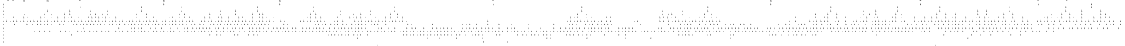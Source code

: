 digraph "DD" {
size = "7.5,10"
center = true;
edge [dir = none];
{ node [shape = plaintext];
  edge [style = invis];
  "CONST NODES" [style = invis];
" a5 " -> " a4 " -> " a3 " -> " a2 " -> " a1 " -> " a0 " -> " b0 " -> " b5 " -> " b1 " -> " b2 " -> " b4 " -> " b3 " -> "CONST NODES"; 
}
{ rank = same; node [shape = box]; edge [style = invis];
"  m00  " -> "  m01  " -> "  m02  " -> "  m03  " -> "  m04  " -> "  m05  " -> "  m06  " -> "  m07  " -> "  m08  " -> "  m09  " -> "  m10  " -> "  m11  "; }
{ rank = same; " a5 ";
"0x248b" [label="a5"];
"0x2d3d" [label="a5"];
"0x333d" [label="a5"];
"0x343b" [label="a5"];
"0x2bf6" [label="a5"];
"0x2d1a" [label="a5"];
"0x2d03" [label="a5"];
}
{ rank = same; " a4 ";
"0x3659" [label="a4"];
"0x2d19" [label="a4"];
"0x343a" [label="a4"];
"0x2bf5" [label="a4"];
"0x33c8" [label="a4"];
"0x2c43" [label="a4"];
"0x2d3c" [label="a4"];
"0x333c" [label="a4"];
"0x37b6" [label="a4"];
"0x2617" [label="a4"];
"0x2ba8" [label="a4"];
"0x36ee" [label="a4"];
"0x31e0" [label="a4"];
"0x30af" [label="a4"];
}
{ rank = same; " a3 ";
"0x2bdf" [label="a3"];
"0x35eb" [label="a3"];
"0x3385" [label="a3"];
"0x3301" [label="a3"];
"0x333b" [label="a3"];
"0x2d18" [label="a3"];
"0x38e6" [label="a3"];
"0x32a3" [label="a3"];
"0x2d29" [label="a3"];
"0x340f" [label="a3"];
"0x33c7" [label="a3"];
"0x37b7" [label="a3"];
"0x2ba7" [label="a3"];
"0x2bf3" [label="a3"];
"0x384b" [label="a3"];
"0x265a" [label="a3"];
"0x3149" [label="a3"];
"0x35fd" [label="a3"];
"0x38e0" [label="a3"];
"0x38d7" [label="a3"];
"0x3439" [label="a3"];
"0x2c12" [label="a3"];
"0x37a0" [label="a3"];
"0x3477" [label="a3"];
"0x31f4" [label="a3"];
"0x2d3b" [label="a3"];
"0x2c42" [label="a3"];
"0x318a" [label="a3"];
}
{ rank = same; " a2 ";
"0x3197" [label="a2"];
"0x2bde" [label="a2"];
"0x3589" [label="a2"];
"0x3384" [label="a2"];
"0x333a" [label="a2"];
"0x2d17" [label="a2"];
"0x2bf2" [label="a2"];
"0x32da" [label="a2"];
"0x37c6" [label="a2"];
"0x363f" [label="a2"];
"0x2c02" [label="a2"];
"0x2c11" [label="a2"];
"0x1739" [label="a2"];
"0x31f5" [label="a2"];
"0x3437" [label="a2"];
"0x30a9" [label="a2"];
"0x2cbf" [label="a2"];
"0x3324" [label="a2"];
"0x3564" [label="a2"];
"0x33c6" [label="a2"];
"0x2bbc" [label="a2"];
"0x2ba6" [label="a2"];
"0x3222" [label="a2"];
"0x2d22" [label="a2"];
"0x2d30" [label="a2"];
"0x1728" [label="a2"];
"0x348a" [label="a2"];
"0x1f3b" [label="a2"];
"0x20e6" [label="a2"];
"0x2c37" [label="a2"];
"0x3450" [label="a2"];
"0x3300" [label="a2"];
"0x30ce" [label="a2"];
"0x30c4" [label="a2"];
"0x33ec" [label="a2"];
"0x37b1" [label="a2"];
"0x3156" [label="a2"];
"0x3790" [label="a2"];
"0x2caf" [label="a2"];
"0x35e5" [label="a2"];
"0x265c" [label="a2"];
"0x3281" [label="a2"];
"0x33a5" [label="a2"];
"0x2d28" [label="a2"];
"0x2d09" [label="a2"];
"0x340e" [label="a2"];
"0x3609" [label="a2"];
"0x3476" [label="a2"];
"0x2d3a" [label="a2"];
"0x342e" [label="a2"];
"0x2c41" [label="a2"];
"0x3559" [label="a2"];
"0x36c3" [label="a2"];
"0x365b" [label="a2"];
"0x2644" [label="a2"];
"0x3363" [label="a2"];
}
{ rank = same; " a1 ";
"0x2cfc" [label="a1"];
"0x2bdd" [label="a1"];
"0x2d2f" [label="a1"];
"0x3489" [label="a1"];
"0x2bfc" [label="a1"];
"0x2c36" [label="a1"];
"0x383f" [label="a1"];
"0x2d1d" [label="a1"];
"0x3347" [label="a1"];
"0x37a8" [label="a1"];
"0x2bfb" [label="a1"];
"0x3524" [label="a1"];
"0x31cc" [label="a1"];
"0x3165" [label="a1"];
"0x2d1f" [label="a1"];
"0x3820" [label="a1"];
"0x3383" [label="a1"];
"0x1f84" [label="a1"];
"0x2d16" [label="a1"];
"0x3537" [label="a1"];
"0x349c" [label="a1"];
"0x33b1" [label="a1"];
"0x3394" [label="a1"];
"0x2bf1" [label="a1"];
"0x3310" [label="a1"];
"0x3768" [label="a1"];
"0x3436" [label="a1"];
"0x2c10" [label="a1"];
"0x32a1" [label="a1"];
"0x3480" [label="a1"];
"0x33a4" [label="a1"];
"0x2c01" [label="a1"];
"0x2d08" [label="a1"];
"0x36e7" [label="a1"];
"0x164d" [label="a1"];
"0x32d8" [label="a1"];
"0x2c98" [label="a1"];
"0x3788" [label="a1"];
"0x3323" [label="a1"];
"0x33d3" [label="a1"];
"0x2be7" [label="a1"];
"0x32e9" [label="a1"];
"0x2c31" [label="a1"];
"0x36a2" [label="a1"];
"0x2c78" [label="a1"];
"0x342d" [label="a1"];
"0x2d2c" [label="a1"];
"0x35bd" [label="a1"];
"0x2ba5" [label="a1"];
"0x3334" [label="a1"];
"0x3541" [label="a1"];
"0x2679" [label="a1"];
"0x3723" [label="a1"];
"0x1fa2" [label="a1"];
"0x2baf" [label="a1"];
"0x31b6" [label="a1"];
"0x3371" [label="a1"];
"0x2c09" [label="a1"];
"0x344f" [label="a1"];
"0x33f7" [label="a1"];
"0x35ed" [label="a1"];
"0x3144" [label="a1"];
"0x32ff" [label="a1"];
"0x1f5b" [label="a1"];
"0x1568" [label="a1"];
"0x37f7" [label="a1"];
"0x3171" [label="a1"];
"0x2c46" [label="a1"];
"0x36d6" [label="a1"];
"0x346e" [label="a1"];
"0x319b" [label="a1"];
"0x33eb" [label="a1"];
"0x3417" [label="a1"];
"0x2c7a" [label="a1"];
"0x31c2" [label="a1"];
"0x3444" [label="a1"];
"0x2d34" [label="a1"];
"0x2c65" [label="a1"];
"0x32b7" [label="a1"];
"0x3815" [label="a1"];
"0x2bd4" [label="a1"];
"0x2c3b" [label="a1"];
"0x361f" [label="a1"];
"0x2d27" [label="a1"];
"0x3563" [label="a1"];
"0x3339" [label="a1"];
"0x375f" [label="a1"];
"0x35d5" [label="a1"];
"0x3778" [label="a1"];
"0x340d" [label="a1"];
"0x2c55" [label="a1"];
"0x31a4" [label="a1"];
"0x316f" [label="a1"];
"0x2d25" [label="a1"];
"0x3656" [label="a1"];
"0x3593" [label="a1"];
"0x2bbb" [label="a1"];
"0x36e0" [label="a1"];
"0x3475" [label="a1"];
"0x2d39" [label="a1"];
"0x172e" [label="a1"];
"0x33c5" [label="a1"];
"0x3571" [label="a1"];
"0x2c40" [label="a1"];
"0x30d0" [label="a1"];
"0x1d17" [label="a1"];
"0x2d0f" [label="a1"];
"0x317b" [label="a1"];
"0x3883" [label="a1"];
"0x3877" [label="a1"];
"0x317f" [label="a1"];
"0x3362" [label="a1"];
}
{ rank = same; " a0 ";
"0x370c" [label="a0"];
"0x3599" [label="a0"];
"0x2c0b" [label="a0"];
"0x3481" [label="a0"];
"0x33c2" [label="a0"];
"0x2bf8" [label="a0"];
"0x2cce" [label="a0"];
"0x2c30" [label="a0"];
"0x2ca8" [label="a0"];
"0x330f" [label="a0"];
"0x2c81" [label="a0"];
"0x33ea" [label="a0"];
"0x324f" [label="a0"];
"0x342c" [label="a0"];
"0x3810" [label="a0"];
"0x333f" [label="a0"];
"0x35c4" [label="a0"];
"0x2d32" [label="a0"];
"0x2c39" [label="a0"];
"0x35de" [label="a0"];
"0x344a" [label="a0"];
"0x2bac" [label="a0"];
"0x2bfe" [label="a0"];
"0x2c45" [label="a0"];
"0x2d1e" [label="a0"];
"0x3828" [label="a0"];
"0x3253" [label="a0"];
"0x2d15" [label="a0"];
"0x2c00" [label="a0"];
"0x34a0" [label="a0"];
"0x3443" [label="a0"];
"0x2bdc" [label="a0"];
"0x2651" [label="a0"];
"0x2d0b" [label="a0"];
"0x2c7b" [label="a0"];
"0x3720" [label="a0"];
"0x33c4" [label="a0"];
"0x337f" [label="a0"];
"0x1e2b" [label="a0"];
"0x1eb5" [label="a0"];
"0x3361" [label="a0"];
"0x33e5" [label="a0"];
"0x2bb4" [label="a0"];
"0x2c44" [label="a0"];
"0x2ce6" [label="a0"];
"0x320b" [label="a0"];
"0x3297" [label="a0"];
"0x356d" [label="a0"];
"0x30a3" [label="a0"];
"0x2be4" [label="a0"];
"0x3382" [label="a0"];
"0x32fd" [label="a0"];
"0x2d36" [label="a0"];
"0x2c3d" [label="a0"];
"0x1d13" [label="a0"];
"0x347a" [label="a0"];
"0x2d2d" [label="a0"];
"0x315c" [label="a0"];
"0x387a" [label="a0"];
"0x377d" [label="a0"];
"0x3338" [label="a0"];
"0x2be6" [label="a0"];
"0x380e" [label="a0"];
"0x2a26" [label="a0"];
"0x37f0" [label="a0"];
"0x35f0" [label="a0"];
"0x2bfa" [label="a0"];
"0x3103" [label="a0"];
"0x32d7" [label="a0"];
"0x2c04" [label="a0"];
"0x370b" [label="a0"];
"0x349b" [label="a0"];
"0x3814" [label="a0"];
"0x37b2" [label="a0"];
"0x3435" [label="a0"];
"0x3623" [label="a0"];
"0x2d11" [label="a0"];
"0x312f" [label="a0"];
"0x3474" [label="a0"];
"0x33cc" [label="a0"];
"0x2c08" [label="a0"];
"0x343d" [label="a0"];
"0x3825" [label="a0"];
"0x2d1c" [label="a0"];
"0x362d" [label="a0"];
"0x3157" [label="a0"];
"0x36c8" [label="a0"];
"0x3534" [label="a0"];
"0x33f6" [label="a0"];
"0x364e" [label="a0"];
"0x33a3" [label="a0"];
"0x32b5" [label="a0"];
"0x361b" [label="a0"];
"0x33b0" [label="a0"];
"0x3393" [label="a0"];
"0x14bb" [label="a0"];
"0x3676" [label="a0"];
"0x30be" [label="a0"];
"0x2d2e" [label="a0"];
"0x339f" [label="a0"];
"0x3806" [label="a0"];
"0x35ba" [label="a0"];
"0x340c" [label="a0"];
"0x3231" [label="a0"];
"0x3761" [label="a0"];
"0x32e8" [label="a0"];
"0x3175" [label="a0"];
"0x346d" [label="a0"];
"0x2d2b" [label="a0"];
"0x2c58" [label="a0"];
"0x344d" [label="a0"];
"0x32f1" [label="a0"];
"0x3282" [label="a0"];
"0x36f0" [label="a0"];
"0x2ba4" [label="a0"];
"0x2d21" [label="a0"];
"0x332b" [label="a0"];
"0x30c3" [label="a0"];
"0x31df" [label="a0"];
"0x32e0" [label="a0"];
"0x1e3b" [label="a0"];
"0x3795" [label="a0"];
"0x15bf" [label="a0"];
"0x3129" [label="a0"];
"0x30ac" [label="a0"];
"0x3680" [label="a0"];
"0x35a8" [label="a0"];
"0x2bd3" [label="a0"];
"0x359c" [label="a0"];
"0x2c2d" [label="a0"];
"0x3416" [label="a0"];
"0x2d24" [label="a0"];
"0x2658" [label="a0"];
"0x335d" [label="a0"];
"0x2d26" [label="a0"];
"0x352b" [label="a0"];
"0x3538" [label="a0"];
"0x266c" [label="a0"];
"0x33ac" [label="a0"];
"0x354f" [label="a0"];
"0x2c32" [label="a0"];
"0x32c1" [label="a0"];
"0x3137" [label="a0"];
"0x14dc" [label="a0"];
"0x30c1" [label="a0"];
"0x2bba" [label="a0"];
"0x3557" [label="a0"];
"0x311c" [label="a0"];
"0x3433" [label="a0"];
"0x1f49" [label="a0"];
"0x2d33" [label="a0"];
"0x3702" [label="a0"];
"0x3104" [label="a0"];
"0x3414" [label="a0"];
"0x347f" [label="a0"];
"0x3850" [label="a0"];
"0x2d38" [label="a0"];
"0x33d2" [label="a0"];
"0x2bae" [label="a0"];
"0x2c47" [label="a0"];
"0x35f2" [label="a0"];
"0x38c2" [label="a0"];
"0x3307" [label="a0"];
"0x266f" [label="a0"];
"0x3488" [label="a0"];
"0x3468" [label="a0"];
"0x390d" [label="a0"];
"0x3367" [label="a0"];
"0x2540" [label="a0"];
"0x2c35" [label="a0"];
"0x381c" [label="a0"];
"0x3370" [label="a0"];
"0x2beb" [label="a0"];
"0x3288" [label="a0"];
"0x3170" [label="a0"];
"0x385a" [label="a0"];
"0x376b" [label="a0"];
"0x310b" [label="a0"];
"0x173a" [label="a0"];
"0x2bce" [label="a0"];
"0x2c0e" [label="a0"];
"0x3346" [label="a0"];
"0x3277" [label="a0"];
"0x1575" [label="a0"];
"0x364c" [label="a0"];
"0x3407" [label="a0"];
"0x33f2" [label="a0"];
"0x2dac" [label="a0"];
"0x321f" [label="a0"];
"0x2c3a" [label="a0"];
"0x25ea" [label="a0"];
"0x2625" [label="a0"];
"0x2c3f" [label="a0"];
"0x3314" [label="a0"];
"0x3230" [label="a0"];
"0x3198" [label="a0"];
"0x17ad" [label="a0"];
"0x3322" [label="a0"];
"0x371c" [label="a0"];
"0x2b61" [label="a0"];
"0x3787" [label="a0"];
"0x2d2a" [label="a0"];
"0x3100" [label="a0"];
"0x3470" [label="a0"];
"0x2bf0" [label="a0"];
"0x261b" [label="a0"];
"0x3108" [label="a0"];
"0x349a" [label="a0"];
"0x2d0e" [label="a0"];
"0x2bd8" [label="a0"];
"0x3428" [label="a0"];
"0x3666" [label="a0"];
"0x338c" [label="a0"];
"0x20e4" [label="a0"];
"0x3333" [label="a0"];
"0x2d07" [label="a0"];
"0x367e" [label="a0"];
"0x3819" [label="a0"];
"0x3797" [label="a0"];
}
{ rank = same; " b0 ";
"0x35b2" [label="b0"];
"0x2648" [label="b0"];
"0x3413" [label="b0"];
"0x2bf9" [label="b0"];
"0x38c0" [label="b0"];
"0x346c" [label="b0"];
"0x35d3" [label="b0"];
"0x3707" [label="b0"];
"0x2cfb" [label="b0"];
"0x224c" [label="b0"];
"0x328f" [label="b0"];
"0x3432" [label="b0"];
"0x2bad" [label="b0"];
"0x3799" [label="b0"];
"0x3107" [label="b0"];
"0x3406" [label="b0"];
"0x32d6" [label="b0"];
"0x332a" [label="b0"];
"0x3650" [label="b0"];
"0x35ea" [label="b0"];
"0x151f" [label="b0"];
"0x2633" [label="b0"];
"0x32f0" [label="b0"];
"0x2cc0" [label="b0"];
"0x2cb0" [label="b0"];
"0x25f0" [label="b0"];
"0x343c" [label="b0"];
"0x2c38" [label="b0"];
"0x2c54" [label="b0"];
"0x379a" [label="b0"];
"0x2592" [label="b0"];
"0x388e" [label="b0"];
"0x31a8" [label="b0"];
"0x2c03" [label="b0"];
"0x3473" [label="b0"];
"0x2d0d" [label="b0"];
"0x2c48" [label="b0"];
"0x3215" [label="b0"];
"0x38f7" [label="b0"];
"0x344c" [label="b0"];
"0x313b" [label="b0"];
"0x38c1" [label="b0"];
"0x2c52" [label="b0"];
"0x35d0" [label="b0"];
"0x2c0a" [label="b0"];
"0x340b" [label="b0"];
"0x2cfe" [label="b0"];
"0x3616" [label="b0"];
"0x2c07" [label="b0"];
"0x36ea" [label="b0"];
"0x1648" [label="b0"];
"0x33d1" [label="b0"];
"0x369d" [label="b0"];
"0x2bcd" [label="b0"];
"0x3321" [label="b0"];
"0x33af" [label="b0"];
"0x329a" [label="b0"];
"0x365f" [label="b0"];
"0x3381" [label="b0"];
"0x2bd7" [label="b0"];
"0x2ae7" [label="b0"];
"0x3313" [label="b0"];
"0x369f" [label="b0"];
"0x2d1b" [label="b0"];
"0x2cfd" [label="b0"];
"0x2c34" [label="b0"];
"0x2cd5" [label="b0"];
"0x3449" [label="b0"];
"0x264e" [label="b0"];
"0x33f1" [label="b0"];
"0x38e7" [label="b0"];
"0x38e5" [label="b0"];
"0x381f" [label="b0"];
"0x1fa0" [label="b0"];
"0x33e4" [label="b0"];
"0x322a" [label="b0"];
"0x32e5" [label="b0"];
"0x2c4a" [label="b0"];
"0x32c2" [label="b0"];
"0x36cc" [label="b0"];
"0x2bdb" [label="b0"];
"0x2bea" [label="b0"];
"0x3487" [label="b0"];
"0x2c6c" [label="b0"];
"0x2c2f" [label="b0"];
"0x3917" [label="b0"];
"0x31d1" [label="b0"];
"0x329b" [label="b0"];
"0x33ab" [label="b0"];
"0x35d4" [label="b0"];
"0x32a9" [label="b0"];
"0x3360" [label="b0"];
"0x36eb" [label="b0"];
"0x325c" [label="b0"];
"0x3345" [label="b0"];
"0x325f" [label="b0"];
"0x32fc" [label="b0"];
"0x2bd2" [label="b0"];
"0x321d" [label="b0"];
"0x3337" [label="b0"];
"0x32df" [label="b0"];
"0x374e" [label="b0"];
"0x2bfd" [label="b0"];
"0x33cb" [label="b0"];
"0x2bb3" [label="b0"];
"0x3442" [label="b0"];
"0x35cd" [label="b0"];
"0x33e9" [label="b0"];
"0x346f" [label="b0"];
"0x2d14" [label="b0"];
"0x327e" [label="b0"];
"0x38f3" [label="b0"];
"0x2c0d" [label="b0"];
"0x2be1" [label="b0"];
"0x3855" [label="b0"];
"0x2d37" [label="b0"];
"0x3479" [label="b0"];
"0x1f8f" [label="b0"];
"0x2bef" [label="b0"];
"0x3392" [label="b0"];
"0x3366" [label="b0"];
"0x36d5" [label="b0"];
"0x2c3e" [label="b0"];
"0x14df" [label="b0"];
"0x38ad" [label="b0"];
"0x347e" [label="b0"];
"0x1f7b" [label="b0"];
"0x3851" [label="b0"];
"0x32c5" [label="b0"];
"0x3427" [label="b0"];
"0x33c3" [label="b0"];
"0x30b4" [label="b0"];
"0x2d31" [label="b0"];
"0x3196" [label="b0"];
"0x2d23" [label="b0"];
"0x33c1" [label="b0"];
"0x1714" [label="b0"];
"0x2d0a" [label="b0"];
"0x384a" [label="b0"];
"0x265b" [label="b0"];
"0x2c7f" [label="b0"];
"0x355f" [label="b0"];
"0x335b" [label="b0"];
"0x30e7" [label="b0"];
"0x1f8e" [label="b0"];
"0x3257" [label="b0"];
"0x30cc" [label="b0"];
"0x31be" [label="b0"];
"0x349f" [label="b0"];
"0x2cea" [label="b0"];
"0x2661" [label="b0"];
"0x2bb9" [label="b0"];
"0x367a" [label="b0"];
"0x1d1a" [label="b0"];
"0x2bab" [label="b0"];
"0x3581" [label="b0"];
"0x2c3c" [label="b0"];
"0x14e5" [label="b0"];
"0x3173" [label="b0"];
"0x342b" [label="b0"];
"0x14b8" [label="b0"];
"0x2ca7" [label="b0"];
"0x37b5" [label="b0"];
"0x31dc" [label="b0"];
"0x3306" [label="b0"];
"0x3182" [label="b0"];
"0x3467" [label="b0"];
"0x3499" [label="b0"];
"0x329d" [label="b0"];
"0x3747" [label="b0"];
"0x2d35" [label="b0"];
"0x338b" [label="b0"];
"0x3214" [label="b0"];
"0x3633" [label="b0"];
"0x36ac" [label="b0"];
"0x382b" [label="b0"];
"0x1fa6" [label="b0"];
"0x33a2" [label="b0"];
"0x336f" [label="b0"];
"0x1572" [label="b0"];
"0x3220" [label="b0"];
"0x333e" [label="b0"];
"0x3131" [label="b0"];
"0x2ba3" [label="b0"];
"0x337e" [label="b0"];
"0x31f6" [label="b0"];
"0x2bf7" [label="b0"];
"0x32ce" [label="b0"];
"0x33f5" [label="b0"];
"0x23ce" [label="b0"];
"0x1f5e" [label="b0"];
}
{ rank = same; " b5 ";
"0x3303" [label="b5"];
"0x33e3" [label="b5"];
"0x32de" [label="b5"];
"0x31cf" [label="b5"];
"0x224b" [label="b5"];
"0x33e7" [label="b5"];
"0x330e" [label="b5"];
"0x2482" [label="b5"];
"0x3411" [label="b5"];
"0x2427" [label="b5"];
"0x3465" [label="b5"];
"0x3186" [label="b5"];
"0x3724" [label="b5"];
"0x3441" [label="b5"];
"0x32b6" [label="b5"];
"0x32e4" [label="b5"];
"0x3440" [label="b5"];
"0x3902" [label="b5"];
"0x336e" [label="b5"];
"0x25ef" [label="b5"];
"0x3426" [label="b5"];
"0x3415" [label="b5"];
"0x32db" [label="b5"];
"0x3305" [label="b5"];
"0x36e1" [label="b5"];
"0x1f81" [label="b5"];
"0x1f7a" [label="b5"];
"0x3311" [label="b5"];
"0x35da" [label="b5"];
"0x3478" [label="b5"];
"0x3332" [label="b5"];
"0x38df" [label="b5"];
"0x2665" [label="b5"];
"0x33d0" [label="b5"];
"0x3794" [label="b5"];
"0x331e" [label="b5"];
"0x37f4" [label="b5"];
"0x3742" [label="b5"];
"0x320d" [label="b5"];
"0x36ce" [label="b5"];
"0x33c0" [label="b5"];
"0x32fb" [label="b5"];
"0x36a1" [label="b5"];
"0x3466" [label="b5"];
"0x3469" [label="b5"];
"0x2bee" [label="b5"];
"0x3320" [label="b5"];
"0x3498" [label="b5"];
"0x335a" [label="b5"];
"0x3738" [label="b5"];
"0x335f" [label="b5"];
"0x31a2" [label="b5"];
"0x33ce" [label="b5"];
"0x32f9" [label="b5"];
"0x36ae" [label="b5"];
"0x31fd" [label="b5"];
"0x1569" [label="b5"];
"0x31f1" [label="b5"];
"0x2be8" [label="b5"];
"0x338a" [label="b5"];
"0x2d13" [label="b5"];
"0x35e7" [label="b5"];
"0x375e" [label="b5"];
"0x2670" [label="b5"];
"0x2ca1" [label="b5"];
"0x384e" [label="b5"];
"0x3429" [label="b5"];
"0x3431" [label="b5"];
"0x3621" [label="b5"];
"0x33a1" [label="b5"];
"0x346b" [label="b5"];
"0x3701" [label="b5"];
"0x267d" [label="b5"];
"0x311a" [label="b5"];
"0x33f4" [label="b5"];
"0x2bb8" [label="b5"];
"0x32ef" [label="b5"];
"0x2cb5" [label="b5"];
"0x373d" [label="b5"];
"0x3583" [label="b5"];
"0x338d" [label="b5"];
"0x2c4b" [label="b5"];
"0x3399" [label="b5"];
"0x3329" [label="b5"];
"0x188c" [label="b5"];
"0x2bd9" [label="b5"];
"0x3132" [label="b5"];
"0x3404" [label="b5"];
"0x391f" [label="b5"];
"0x3425" [label="b5"];
"0x30c9" [label="b5"];
"0x3841" [label="b5"];
"0x3391" [label="b5"];
"0x261d" [label="b5"];
"0x32d5" [label="b5"];
"0x345f" [label="b5"];
"0x3872" [label="b5"];
"0x1f55" [label="b5"];
"0x3199" [label="b5"];
"0x33c9" [label="b5"];
"0x3448" [label="b5"];
"0x3895" [label="b5"];
"0x347d" [label="b5"];
"0x340a" [label="b5"];
"0x321c" [label="b5"];
"0x2bb2" [label="b5"];
"0x2bb6" [label="b5"];
"0x3434" [label="b5"];
"0x2c0c" [label="b5"];
"0x3364" [label="b5"];
"0x33e8" [label="b5"];
"0x2be0" [label="b5"];
"0x2bb0" [label="b5"];
"0x323d" [label="b5"];
"0x3536" [label="b5"];
"0x3446" [label="b5"];
"0x35a7" [label="b5"];
"0x33ee" [label="b5"];
"0x32ed" [label="b5"];
"0x344b" [label="b5"];
"0x347b" [label="b5"];
"0x3755" [label="b5"];
"0x2cba" [label="b5"];
"0x343f" [label="b5"];
"0x3539" [label="b5"];
"0x2c99" [label="b5"];
"0x3351" [label="b5"];
"0x1fa5" [label="b5"];
"0x3642" [label="b5"];
"0x33ca" [label="b5"];
"0x3531" [label="b5"];
"0x36b2" [label="b5"];
"0x3340" [label="b5"];
"0x31b4" [label="b5"];
"0x3344" [label="b5"];
"0x1638" [label="b5"];
"0x3525" [label="b5"];
"0x30f8" [label="b5"];
"0x3336" [label="b5"];
"0x33f0" [label="b5"];
"0x33be" [label="b5"];
"0x1f56" [label="b5"];
"0x349d" [label="b5"];
"0x2c6f" [label="b5"];
"0x2c83" [label="b5"];
"0x3482" [label="b5"];
"0x2ca3" [label="b5"];
"0x3267" [label="b5"];
"0x2ba9" [label="b5"];
"0x2c06" [label="b5"];
"0x2bd6" [label="b5"];
"0x373a" [label="b5"];
"0x3865" [label="b5"];
"0x365e" [label="b5"];
"0x342f" [label="b5"];
"0x3486" [label="b5"];
"0x37c8" [label="b5"];
"0x2bd5" [label="b5"];
"0x2d0c" [label="b5"];
"0x2baa" [label="b5"];
"0x2d12" [label="b5"];
"0x33e1" [label="b5"];
"0x3278" [label="b5"];
"0x20e5" [label="b5"];
"0x3807" [label="b5"];
"0x3233" [label="b5"];
"0x3694" [label="b5"];
"0x31db" [label="b5"];
"0x2d10" [label="b5"];
"0x2487" [label="b5"];
"0x390a" [label="b5"];
"0x3378" [label="b5"];
"0x3408" [label="b5"];
"0x3365" [label="b5"];
"0x1726" [label="b5"];
"0x35e1" [label="b5"];
"0x2cf6" [label="b5"];
"0x3192" [label="b5"];
"0x2bda" [label="b5"];
"0x3388" [label="b5"];
"0x1f42" [label="b5"];
"0x349e" [label="b5"];
"0x364b" [label="b5"];
"0x3312" [label="b5"];
"0x264f" [label="b5"];
"0x3380" [label="b5"];
"0x32c6" [label="b5"];
"0x2c2e" [label="b5"];
"0x3835" [label="b5"];
"0x37f9" [label="b5"];
"0x31fc" [label="b5"];
"0x3716" [label="b5"];
"0x3737" [label="b5"];
"0x336a" [label="b5"];
"0x33ae" [label="b5"];
"0x1f9c" [label="b5"];
"0x262d" [label="b5"];
"0x2bec" [label="b5"];
"0x36ba" [label="b5"];
"0x1f61" [label="b5"];
"0x3357" [label="b5"];
"0x3405" [label="b5"];
"0x37dd" [label="b5"];
"0x342a" [label="b5"];
"0x2bd0" [label="b5"];
"0x2be5" [label="b5"];
"0x2cdf" [label="b5"];
"0x337d" [label="b5"];
"0x2cd6" [label="b5"];
"0x3472" [label="b5"];
"0x2c92" [label="b5"];
"0x2be9" [label="b5"];
"0x33aa" [label="b5"];
"0x33a7" [label="b5"];
"0x30db" [label="b5"];
"0x3335" [label="b5"];
"0x2c33" [label="b5"];
"0x3412" [label="b5"];
"0x3327" [label="b5"];
"0x37ad" [label="b5"];
"0x31bc" [label="b5"];
"0x23c9" [label="b5"];
}
{ rank = same; " b1 ";
"0x330d" [label="b1"];
"0x33f3" [label="b1"];
"0x2bcf" [label="b1"];
"0x156e" [label="b1"];
"0x3864" [label="b1"];
"0x3471" [label="b1"];
"0x33cf" [label="b1"];
"0x3670" [label="b1"];
"0x358e" [label="b1"];
"0x1f43" [label="b1"];
"0x2ca4" [label="b1"];
"0x3235" [label="b1"];
"0x36b1" [label="b1"];
"0x2605" [label="b1"];
"0x1d1d" [label="b1"];
"0x3796" [label="b1"];
"0x38c3" [label="b1"];
"0x33e0" [label="b1"];
"0x335e" [label="b1"];
"0x35f3" [label="b1"];
"0x25fb" [label="b1"];
"0x381d" [label="b1"];
"0x38ba" [label="b1"];
"0x38db" [label="b1"];
"0x38e4" [label="b1"];
"0x3771" [label="b1"];
"0x2cb6" [label="b1"];
"0x2c86" [label="b1"];
"0x33ef" [label="b1"];
"0x390b" [label="b1"];
"0x35e2" [label="b1"];
"0x3894" [label="b1"];
"0x32ba" [label="b1"];
"0x1f4f" [label="b1"];
"0x322e" [label="b1"];
"0x31e7" [label="b1"];
"0x33ed" [label="b1"];
"0x37fc" [label="b1"];
"0x1f7e" [label="b1"];
"0x33ad" [label="b1"];
"0x188b" [label="b1"];
"0x32cf" [label="b1"];
"0x3160" [label="b1"];
"0x330a" [label="b1"];
"0x357c" [label="b1"];
"0x1f4b" [label="b1"];
"0x32bb" [label="b1"];
"0x33bc" [label="b1"];
"0x3389" [label="b1"];
"0x3258" [label="b1"];
"0x37b0" [label="b1"];
"0x3358" [label="b1"];
"0x3136" [label="b1"];
"0x3424" [label="b1"];
"0x2641" [label="b1"];
"0x3299" [label="b1"];
"0x2cd0" [label="b1"];
"0x3295" [label="b1"];
"0x388d" [label="b1"];
"0x31c1" [label="b1"];
"0x2bb5" [label="b1"];
"0x35cc" [label="b1"];
"0x32ee" [label="b1"];
"0x32f8" [label="b1"];
"0x3447" [label="b1"];
"0x2c62" [label="b1"];
"0x2bb7" [label="b1"];
"0x1f9b" [label="b1"];
"0x319d" [label="b1"];
"0x328e" [label="b1"];
"0x3410" [label="b1"];
"0x35b4" [label="b1"];
"0x33a9" [label="b1"];
"0x3653" [label="b1"];
"0x3635" [label="b1"];
"0x3618" [label="b1"];
"0x3369" [label="b1"];
"0x31d5" [label="b1"];
"0x3247" [label="b1"];
"0x1f67" [label="b1"];
"0x3715" [label="b1"];
"0x3325" [label="b1"];
"0x2043" [label="b1"];
"0x1f8a" [label="b1"];
"0x3695" [label="b1"];
"0x3772" [label="b1"];
"0x32dc" [label="b1"];
"0x37c0" [label="b1"];
"0x2cf8" [label="b1"];
"0x3174" [label="b1"];
"0x32a0" [label="b1"];
"0x38c9" [label="b1"];
"0x343e" [label="b1"];
"0x2cbb" [label="b1"];
"0x33e6" [label="b1"];
"0x3110" [label="b1"];
"0x30d3" [label="b1"];
"0x1d1b" [label="b1"];
"0x382f" [label="b1"];
"0x3418" [label="b1"];
"0x332f" [label="b1"];
"0x3673" [label="b1"];
"0x3386" [label="b1"];
"0x326d" [label="b1"];
"0x2bb1" [label="b1"];
"0x317d" [label="b1"];
"0x3630" [label="b1"];
"0x2c05" [label="b1"];
"0x1f83" [label="b1"];
"0x3161" [label="b1"];
"0x331c" [label="b1"];
"0x3240" [label="b1"];
"0x358d" [label="b1"];
"0x372e" [label="b1"];
"0x2620" [label="b1"];
"0x3122" [label="b1"];
"0x31a0" [label="b1"];
"0x3430" [label="b1"];
"0x3602" [label="b1"];
"0x31f7" [label="b1"];
"0x3573" [label="b1"];
"0x3304" [label="b1"];
"0x36e8" [label="b1"];
"0x3343" [label="b1"];
"0x3142" [label="b1"];
"0x260b" [label="b1"];
"0x2ea2" [label="b1"];
"0x33a8" [label="b1"];
"0x346a" [label="b1"];
"0x32d4" [label="b1"];
"0x3248" [label="b1"];
"0x347c" [label="b1"];
"0x38b2" [label="b1"];
"0x35fa" [label="b1"];
"0x2cff" [label="b1"];
"0x3387" [label="b1"];
"0x388b" [label="b1"];
"0x3903" [label="b1"];
"0x3236" [label="b1"];
"0x331d" [label="b1"];
"0x32dd" [label="b1"];
"0x30b1" [label="b1"];
"0x3398" [label="b1"];
"0x389c" [label="b1"];
"0x2563" [label="b1"];
"0x3286" [label="b1"];
"0x368d" [label="b1"];
"0x31c6" [label="b1"];
"0x1f9f" [label="b1"];
"0x3264" [label="b1"];
"0x3289" [label="b1"];
"0x35bf" [label="b1"];
"0x2c76" [label="b1"];
"0x31de" [label="b1"];
"0x3356" [label="b1"];
"0x3184" [label="b1"];
"0x30ee" [label="b1"];
"0x369c" [label="b1"];
"0x3854" [label="b1"];
"0x33a6" [label="b1"];
"0x3326" [label="b1"];
"0x31ad" [label="b1"];
"0x31f0" [label="b1"];
"0x3375" [label="b1"];
"0x156b" [label="b1"];
"0x314f" [label="b1"];
"0x38d9" [label="b1"];
"0x1f51" [label="b1"];
"0x37fa" [label="b1"];
"0x3600" [label="b1"];
"0x2c68" [label="b1"];
"0x3669" [label="b1"];
"0x3302" [label="b1"];
"0x315f" [label="b1"];
"0x3228" [label="b1"];
"0x1ce8" [label="b1"];
"0x262b" [label="b1"];
"0x33cd" [label="b1"];
"0x341f" [label="b1"];
"0x3598" [label="b1"];
"0x261e" [label="b1"];
"0x341e" [label="b1"];
"0x33e2" [label="b1"];
"0x360f" [label="b1"];
"0x3625" [label="b1"];
"0x336d" [label="b1"];
"0x2581" [label="b1"];
"0x2c51" [label="b1"];
"0x36fb" [label="b1"];
"0x36b0" [label="b1"];
"0x35cb" [label="b1"];
"0x326e" [label="b1"];
"0x37a4" [label="b1"];
"0x32cc" [label="b1"];
"0x1f85" [label="b1"];
"0x3153" [label="b1"];
"0x35d2" [label="b1"];
"0x32ea" [label="b1"];
"0x3224" [label="b1"];
"0x1f89" [label="b1"];
"0x36da" [label="b1"];
"0x38d4" [label="b1"];
"0x1f6b" [label="b1"];
"0x36dd" [label="b1"];
"0x331f" [label="b1"];
"0x3445" [label="b1"];
"0x332d" [label="b1"];
"0x31ec" [label="b1"];
"0x1eb2" [label="b1"];
"0x3856" [label="b1"];
"0x35a1" [label="b1"];
"0x37f1" [label="b1"];
"0x33a0" [label="b1"];
"0x3166" [label="b1"];
"0x3328" [label="b1"];
"0x38d1" [label="b1"];
"0x33bf" [label="b1"];
"0x356c" [label="b1"];
"0x372d" [label="b1"];
"0x3732" [label="b1"];
"0x38a7" [label="b1"];
"0x37e4" [label="b1"];
"0x32ec" [label="b1"];
"0x3657" [label="b1"];
"0x3558" [label="b1"];
"0x3309" [label="b1"];
"0x2c4c" [label="b1"];
"0x30fd" [label="b1"];
"0x32fa" [label="b1"];
"0x3125" [label="b1"];
"0x3688" [label="b1"];
"0x3359" [label="b1"];
"0x363b" [label="b1"];
"0x259c" [label="b1"];
"0x353e" [label="b1"];
"0x30b8" [label="b1"];
"0x2c9a" [label="b1"];
"0x33bd" [label="b1"];
"0x25bd" [label="b1"];
"0x3783" [label="b1"];
"0x3403" [label="b1"];
"0x3294" [label="b1"];
"0x3101" [label="b1"];
"0x2640" [label="b1"];
"0x369a" [label="b1"];
"0x3409" [label="b1"];
"0x3756" [label="b1"];
"0x171c" [label="b1"];
"0x2c8e" [label="b1"];
"0x3183" [label="b1"];
"0x328a" [label="b1"];
"0x3211" [label="b1"];
"0x3485" [label="b1"];
"0x324d" [label="b1"];
"0x3390" [label="b1"];
}
{ rank = same; " b2 ";
"0x35a0" [label="b2"];
"0x3582" [label="b2"];
"0x1f4d" [label="b2"];
"0x35a5" [label="b2"];
"0x2c97" [label="b2"];
"0x35dc" [label="b2"];
"0x1ec1" [label="b2"];
"0x14c2" [label="b2"];
"0x31d0" [label="b2"];
"0x322f" [label="b2"];
"0x1732" [label="b2"];
"0x3752" [label="b2"];
"0x2cb7" [label="b2"];
"0x335c" [label="b2"];
"0x327f" [label="b2"];
"0x3861" [label="b2"];
"0x380a" [label="b2"];
"0x267c" [label="b2"];
"0x32d0" [label="b2"];
"0x2611" [label="b2"];
"0x3881" [label="b2"];
"0x171e" [label="b2"];
"0x357a" [label="b2"];
"0x2bed" [label="b2"];
"0x38f1" [label="b2"];
"0x362c" [label="b2"];
"0x332e" [label="b2"];
"0x31e2" [label="b2"];
"0x352e" [label="b2"];
"0x1e2d" [label="b2"];
"0x37f5" [label="b2"];
"0x2c61" [label="b2"];
"0x30bd" [label="b2"];
"0x3692" [label="b2"];
"0x1729" [label="b2"];
"0x263c" [label="b2"];
"0x3546" [label="b2"];
"0x3785" [label="b2"];
"0x31f3" [label="b2"];
"0x2621" [label="b2"];
"0x3586" [label="b2"];
"0x38e1" [label="b2"];
"0x31b1" [label="b2"];
"0x1f76" [label="b2"];
"0x35fb" [label="b2"];
"0x362b" [label="b2"];
"0x38f5" [label="b2"];
"0x2597" [label="b2"];
"0x156c" [label="b2"];
"0x316d" [label="b2"];
"0x388c" [label="b2"];
"0x356e" [label="b2"];
"0x26c6" [label="b2"];
"0x17af" [label="b2"];
"0x3640" [label="b2"];
"0x25f7" [label="b2"];
"0x352c" [label="b2"];
"0x3817" [label="b2"];
"0x3722" [label="b2"];
"0x3647" [label="b2"];
"0x2ccd" [label="b2"];
"0x379b" [label="b2"];
"0x378d" [label="b2"];
"0x3533" [label="b2"];
"0x2c89" [label="b2"];
"0x2cc8" [label="b2"];
"0x3272" [label="b2"];
"0x36a7" [label="b2"];
"0x3523" [label="b2"];
"0x3627" [label="b2"];
"0x3207" [label="b2"];
"0x332c" [label="b2"];
"0x386b" [label="b2"];
"0x2c5f" [label="b2"];
"0x1d19" [label="b2"];
"0x2ea1" [label="b2"];
"0x3893" [label="b2"];
"0x3243" [label="b2"];
"0x1517" [label="b2"];
"0x391c" [label="b2"];
"0x3729" [label="b2"];
"0x38fb" [label="b2"];
"0x31f8" [label="b2"];
"0x362a" [label="b2"];
"0x32a4" [label="b2"];
"0x38b8" [label="b2"];
"0x3155" [label="b2"];
"0x1f69" [label="b2"];
"0x36dc" [label="b2"];
"0x321a" [label="b2"];
}
{ rank = same; " b4 ";
"0x25fd" [label="b4"];
"0x37d3" [label="b4"];
"0x387c" [label="b4"];
"0x3619" [label="b4"];
"0x30ed" [label="b4"];
"0x324a" [label="b4"];
"0x36bf" [label="b4"];
"0x35c8" [label="b4"];
"0x354a" [label="b4"];
"0x37b3" [label="b4"];
"0x3542" [label="b4"];
"0x2622" [label="b4"];
}
{ rank = same; " b3 ";
"0x3750" [label="b3"];
"0x312a" [label="b3"];
}
{ rank = same; "CONST NODES";
{ node [shape = box]; "0x14a0";
"0x149f";
}
}
"  m00  " -> "0x3623" [style = solid];
"  m01  " -> "0x32b7" [style = solid];
"  m02  " -> "0x365b" [style = solid];
"  m03  " -> "0x31f4" [style = solid];
"  m04  " -> "0x37b6" [style = solid];
"  m05  " -> "0x2d03" [style = solid];
"  m06  " -> "0x248b" [style = solid];
"  m07  " -> "0x333d" [style = solid];
"  m08  " -> "0x343b" [style = solid];
"  m09  " -> "0x2bf6" [style = solid];
"  m10  " -> "0x2d1a" [style = solid];
"  m11  " -> "0x2d3d" [style = solid];
"0x248b" -> "0x30af";
"0x248b" -> "0x31e0" [style = dashed];
"0x2d3d" -> "0x2d3c";
"0x2d3d" -> "0x14a0" [style = dashed];
"0x333d" -> "0x36ee";
"0x333d" -> "0x333c" [style = dashed];
"0x343b" -> "0x33c8";
"0x343b" -> "0x343a" [style = dashed];
"0x2bf6" -> "0x2ba8";
"0x2bf6" -> "0x2bf5" [style = dashed];
"0x2d1a" -> "0x2c43";
"0x2d1a" -> "0x2d19" [style = dashed];
"0x2d03" -> "0x3659";
"0x2d03" -> "0x2617" [style = dashed];
"0x3659" -> "0x38e0";
"0x3659" -> "0x38d7" [style = dashed];
"0x2d19" -> "0x2d18";
"0x2d19" -> "0x14a0" [style = dashed];
"0x343a" -> "0x340f";
"0x343a" -> "0x3439" [style = dashed];
"0x2bf5" -> "0x2bdf";
"0x2bf5" -> "0x2bf3" [style = dashed];
"0x33c8" -> "0x3385";
"0x33c8" -> "0x33c7" [style = dashed];
"0x2c43" -> "0x2c12";
"0x2c43" -> "0x2c42" [style = dashed];
"0x2d3c" -> "0x2d29";
"0x2d3c" -> "0x2d3b" [style = dashed];
"0x333c" -> "0x3301";
"0x333c" -> "0x333b" [style = dashed];
"0x37b6" -> "0x38e6";
"0x37b6" -> "0x3149" [style = dashed];
"0x2617" -> "0x32a3";
"0x2617" -> "0x37b7" [style = dashed];
"0x2ba8" -> "0x3477";
"0x2ba8" -> "0x2ba7" [style = dashed];
"0x36ee" -> "0x384b";
"0x36ee" -> "0x318a" [style = dashed];
"0x31e0" -> "0x35eb";
"0x31e0" -> "0x37a0" [style = dashed];
"0x30af" -> "0x265a";
"0x30af" -> "0x35fd" [style = dashed];
"0x2bdf" -> "0x2bbc";
"0x2bdf" -> "0x2bde" [style = dashed];
"0x35eb" -> "0x1f3b";
"0x35eb" -> "0x30a9" [style = dashed];
"0x3385" -> "0x3363";
"0x3385" -> "0x3384" [style = dashed];
"0x3301" -> "0x32da";
"0x3301" -> "0x3300" [style = dashed];
"0x333b" -> "0x3324";
"0x333b" -> "0x333a" [style = dashed];
"0x2d18" -> "0x2d09";
"0x2d18" -> "0x2d17" [style = dashed];
"0x38e6" -> "0x3197";
"0x38e6" -> "0x363f" [style = dashed];
"0x32a3" -> "0x35e5";
"0x32a3" -> "0x30c4" [style = dashed];
"0x2d29" -> "0x2d22";
"0x2d29" -> "0x2d28" [style = dashed];
"0x340f" -> "0x33ec";
"0x340f" -> "0x340e" [style = dashed];
"0x33c7" -> "0x33a5";
"0x33c7" -> "0x33c6" [style = dashed];
"0x37b7" -> "0x2caf";
"0x37b7" -> "0x3564" [style = dashed];
"0x2ba7" -> "0x348a";
"0x2ba7" -> "0x2ba6" [style = dashed];
"0x2bf3" -> "0x2bf2";
"0x2bf3" -> "0x14a0" [style = dashed];
"0x384b" -> "0x3281";
"0x384b" -> "0x37b1" [style = dashed];
"0x265a" -> "0x20e6";
"0x265a" -> "0x3790" [style = dashed];
"0x3149" -> "0x37c6";
"0x3149" -> "0x3589" [style = dashed];
"0x35fd" -> "0x3559";
"0x35fd" -> "0x36c3" [style = dashed];
"0x38e0" -> "0x2cbf";
"0x38e0" -> "0x2644" [style = dashed];
"0x38d7" -> "0x265c";
"0x38d7" -> "0x3222" [style = dashed];
"0x3439" -> "0x342e";
"0x3439" -> "0x3437" [style = dashed];
"0x2c12" -> "0x2c02";
"0x2c12" -> "0x2c11" [style = dashed];
"0x37a0" -> "0x1739";
"0x37a0" -> "0x31f5" [style = dashed];
"0x3477" -> "0x3450";
"0x3477" -> "0x3476" [style = dashed];
"0x31f4" -> "0x30ce";
"0x31f4" -> "0x1728" [style = dashed];
"0x2d3b" -> "0x2d30";
"0x2d3b" -> "0x2d3a" [style = dashed];
"0x2c42" -> "0x2c37";
"0x2c42" -> "0x2c41" [style = dashed];
"0x318a" -> "0x3609";
"0x318a" -> "0x3156" [style = dashed];
"0x3197" -> "0x3563";
"0x3197" -> "0x3593" [style = dashed];
"0x2bde" -> "0x2bd4";
"0x2bde" -> "0x2bdd" [style = dashed];
"0x3589" -> "0x383f";
"0x3589" -> "0x3541" [style = dashed];
"0x3384" -> "0x3371";
"0x3384" -> "0x3383" [style = dashed];
"0x333a" -> "0x3334";
"0x333a" -> "0x3339" [style = dashed];
"0x2d17" -> "0x2d0f";
"0x2d17" -> "0x2d16" [style = dashed];
"0x2bf2" -> "0x2be7";
"0x2bf2" -> "0x2bf1" [style = dashed];
"0x32da" -> "0x31cc";
"0x32da" -> "0x32d8" [style = dashed];
"0x37c6" -> "0x36e0";
"0x37c6" -> "0x1568" [style = dashed];
"0x363f" -> "0x36e7";
"0x363f" -> "0x30d0" [style = dashed];
"0x2c02" -> "0x2bfc";
"0x2c02" -> "0x2c01" [style = dashed];
"0x2c11" -> "0x2c09";
"0x2c11" -> "0x2c10" [style = dashed];
"0x1739" -> "0x3165";
"0x1739" -> "0x31b6" [style = dashed];
"0x31f5" -> "0x37f7";
"0x31f5" -> "0x319b" [style = dashed];
"0x3437" -> "0x3436";
"0x3437" -> "0x14a0" [style = dashed];
"0x30a9" -> "0x2c7a";
"0x30a9" -> "0x3537" [style = dashed];
"0x2cbf" -> "0x35bd";
"0x2cbf" -> "0x164d" [style = dashed];
"0x3324" -> "0x3310";
"0x3324" -> "0x3323" [style = dashed];
"0x3564" -> "0x32a1";
"0x3564" -> "0x2c55" [style = dashed];
"0x33c6" -> "0x33b1";
"0x33c6" -> "0x33c5" [style = dashed];
"0x2bbc" -> "0x2baf";
"0x2bbc" -> "0x2bbb" [style = dashed];
"0x2ba6" -> "0x349c";
"0x2ba6" -> "0x2ba5" [style = dashed];
"0x3222" -> "0x361f";
"0x3222" -> "0x3144" [style = dashed];
"0x2d22" -> "0x2d1d";
"0x2d22" -> "0x2d1f" [style = dashed];
"0x2d30" -> "0x2d2c";
"0x2d30" -> "0x2d2f" [style = dashed];
"0x1728" -> "0x36d6";
"0x1728" -> "0x3656" [style = dashed];
"0x348a" -> "0x3480";
"0x348a" -> "0x3489" [style = dashed];
"0x1f3b" -> "0x317b";
"0x1f3b" -> "0x3883" [style = dashed];
"0x20e6" -> "0x3171";
"0x20e6" -> "0x1fa2" [style = dashed];
"0x2c37" -> "0x2c31";
"0x2c37" -> "0x2c36" [style = dashed];
"0x3450" -> "0x3444";
"0x3450" -> "0x344f" [style = dashed];
"0x3300" -> "0x32e9";
"0x3300" -> "0x32ff" [style = dashed];
"0x30ce" -> "0x3778";
"0x30ce" -> "0x3788" [style = dashed];
"0x30c4" -> "0x3571";
"0x30c4" -> "0x36a2" [style = dashed];
"0x33ec" -> "0x33d3";
"0x33ec" -> "0x33eb" [style = dashed];
"0x37b1" -> "0x35d5";
"0x37b1" -> "0x316f" [style = dashed];
"0x3156" -> "0x2679";
"0x3156" -> "0x3877" [style = dashed];
"0x3790" -> "0x2c98";
"0x3790" -> "0x3815" [style = dashed];
"0x2caf" -> "0x2bfb";
"0x2caf" -> "0x172e" [style = dashed];
"0x35e5" -> "0x3820";
"0x35e5" -> "0x375f" [style = dashed];
"0x265c" -> "0x2c78";
"0x265c" -> "0x3524" [style = dashed];
"0x3281" -> "0x317f";
"0x3281" -> "0x31c2" [style = dashed];
"0x33a5" -> "0x3394";
"0x33a5" -> "0x33a4" [style = dashed];
"0x2d28" -> "0x2d25";
"0x2d28" -> "0x2d27" [style = dashed];
"0x2d09" -> "0x2c46";
"0x2d09" -> "0x2d08" [style = dashed];
"0x340e" -> "0x33f7";
"0x340e" -> "0x340d" [style = dashed];
"0x3609" -> "0x1f84";
"0x3609" -> "0x1d17" [style = dashed];
"0x3476" -> "0x346e";
"0x3476" -> "0x3475" [style = dashed];
"0x2d3a" -> "0x2d34";
"0x2d3a" -> "0x2d39" [style = dashed];
"0x342e" -> "0x3417";
"0x342e" -> "0x342d" [style = dashed];
"0x2c41" -> "0x2c3b";
"0x2c41" -> "0x2c40" [style = dashed];
"0x3559" -> "0x37a8";
"0x3559" -> "0x31a4" [style = dashed];
"0x36c3" -> "0x3723";
"0x36c3" -> "0x3768" [style = dashed];
"0x365b" -> "0x35ed";
"0x365b" -> "0x1f5b" [style = dashed];
"0x2644" -> "0x2c65";
"0x2644" -> "0x2cfc" [style = dashed];
"0x3363" -> "0x3347";
"0x3363" -> "0x3362" [style = dashed];
"0x2cfc" -> "0x3231";
"0x2cfc" -> "0x362d" [style = dashed];
"0x2bdd" -> "0x2bd8";
"0x2bdd" -> "0x2bdc" [style = dashed];
"0x2d2f" -> "0x2d2d";
"0x2d2f" -> "0x2d2e" [style = dashed];
"0x3489" -> "0x3481";
"0x3489" -> "0x3488" [style = dashed];
"0x2bfc" -> "0x2bf8";
"0x2bfc" -> "0x2bfa" [style = dashed];
"0x2c36" -> "0x2c32";
"0x2c36" -> "0x2c35" [style = dashed];
"0x383f" -> "0x32b5";
"0x383f" -> "0x3253" [style = dashed];
"0x2d1d" -> "0x2d1c";
"0x2d1d" -> "0x2c44" [style = dashed];
"0x3347" -> "0x333f";
"0x3347" -> "0x3346" [style = dashed];
"0x37a8" -> "0x30a3";
"0x37a8" -> "0x3100" [style = dashed];
"0x2bfb" -> "0x376b";
"0x2bfb" -> "0x3825" [style = dashed];
"0x3524" -> "0x35de";
"0x3524" -> "0x359c" [style = dashed];
"0x31cc" -> "0x3810";
"0x31cc" -> "0x3104" [style = dashed];
"0x3165" -> "0x387a";
"0x3165" -> "0x311c" [style = dashed];
"0x2d1f" -> "0x2d1e";
"0x2d1f" -> "0x2c45" [style = dashed];
"0x3820" -> "0x35f2";
"0x3820" -> "0x17ad" [style = dashed];
"0x3383" -> "0x337f";
"0x3383" -> "0x3382" [style = dashed];
"0x1f84" -> "0x312f";
"0x1f84" -> "0x3157" [style = dashed];
"0x2d16" -> "0x2d11";
"0x2d16" -> "0x2d15" [style = dashed];
"0x3537" -> "0x324f";
"0x3537" -> "0x1e2b" [style = dashed];
"0x349c" -> "0x349a";
"0x349c" -> "0x349b" [style = dashed];
"0x33b1" -> "0x33ac";
"0x33b1" -> "0x33b0" [style = dashed];
"0x3394" -> "0x338c";
"0x3394" -> "0x3393" [style = dashed];
"0x2bf1" -> "0x2beb";
"0x2bf1" -> "0x2bf0" [style = dashed];
"0x3310" -> "0x3307";
"0x3310" -> "0x330f" [style = dashed];
"0x3768" -> "0x30c1";
"0x3768" -> "0x364e" [style = dashed];
"0x3436" -> "0x3433";
"0x3436" -> "0x3435" [style = dashed];
"0x2c10" -> "0x2c0b";
"0x2c10" -> "0x2c0e" [style = dashed];
"0x32a1" -> "0x3198";
"0x32a1" -> "0x35f0" [style = dashed];
"0x3480" -> "0x347a";
"0x3480" -> "0x347f" [style = dashed];
"0x33a4" -> "0x339f";
"0x33a4" -> "0x33a3" [style = dashed];
"0x2c01" -> "0x2bfe";
"0x2c01" -> "0x2c00" [style = dashed];
"0x2d08" -> "0x2c47";
"0x2d08" -> "0x2d07" [style = dashed];
"0x36e7" -> "0x30c3";
"0x36e7" -> "0x266c" [style = dashed];
"0x164d" -> "0x3680";
"0x164d" -> "0x1d13" [style = dashed];
"0x32d8" -> "0x370c";
"0x32d8" -> "0x32d7" [style = dashed];
"0x2c98" -> "0x31df";
"0x2c98" -> "0x2658" [style = dashed];
"0x3788" -> "0x320b";
"0x3788" -> "0x1575" [style = dashed];
"0x3323" -> "0x3314";
"0x3323" -> "0x3322" [style = dashed];
"0x33d3" -> "0x33cc";
"0x33d3" -> "0x33d2" [style = dashed];
"0x2be7" -> "0x2be4";
"0x2be7" -> "0x2be6" [style = dashed];
"0x32e9" -> "0x32e0";
"0x32e9" -> "0x32e8" [style = dashed];
"0x2c31" -> "0x2c2d";
"0x2c31" -> "0x2c30" [style = dashed];
"0x36a2" -> "0x3787";
"0x36a2" -> "0x3108" [style = dashed];
"0x2c78" -> "0x14dc";
"0x2c78" -> "0x3557" [style = dashed];
"0x342d" -> "0x3428";
"0x342d" -> "0x342c" [style = dashed];
"0x2d2c" -> "0x2d2a";
"0x2d2c" -> "0x2d2b" [style = dashed];
"0x35bd" -> "0x364c";
"0x35bd" -> "0x2c81" [style = dashed];
"0x2ba5" -> "0x34a0";
"0x2ba5" -> "0x2ba4" [style = dashed];
"0x3334" -> "0x332b";
"0x3334" -> "0x3333" [style = dashed];
"0x3541" -> "0x2625";
"0x3541" -> "0x261b" [style = dashed];
"0x2679" -> "0x3676";
"0x2679" -> "0x3288" [style = dashed];
"0x3723" -> "0x32c1";
"0x3723" -> "0x3534" [style = dashed];
"0x1fa2" -> "0x3282";
"0x1fa2" -> "0x3702" [style = dashed];
"0x2baf" -> "0x2bac";
"0x2baf" -> "0x2bae" [style = dashed];
"0x31b6" -> "0x367e";
"0x31b6" -> "0x361b" [style = dashed];
"0x3371" -> "0x3367";
"0x3371" -> "0x3370" [style = dashed];
"0x2c09" -> "0x2c04";
"0x2c09" -> "0x2c08" [style = dashed];
"0x344f" -> "0x344a";
"0x344f" -> "0x344d" [style = dashed];
"0x33f7" -> "0x33f2";
"0x33f7" -> "0x33f6" [style = dashed];
"0x35ed" -> "0x25ea";
"0x35ed" -> "0x3599" [style = dashed];
"0x3144" -> "0x20e4";
"0x3144" -> "0x3129" [style = dashed];
"0x32ff" -> "0x32f1";
"0x32ff" -> "0x32fd" [style = dashed];
"0x1f5b" -> "0x315c";
"0x1f5b" -> "0x2d21" [style = dashed];
"0x1568" -> "0x3230";
"0x1568" -> "0x3103" [style = dashed];
"0x37f7" -> "0x1eb5";
"0x37f7" -> "0x321f" [style = dashed];
"0x3171" -> "0x2dac";
"0x3171" -> "0x173a" [style = dashed];
"0x2c46" -> "0x2c44";
"0x2c46" -> "0x2c45" [style = dashed];
"0x36d6" -> "0x370b";
"0x36d6" -> "0x15bf" [style = dashed];
"0x346e" -> "0x3468";
"0x346e" -> "0x346d" [style = dashed];
"0x319b" -> "0x2651";
"0x319b" -> "0x14a0" [style = dashed];
"0x33eb" -> "0x33e5";
"0x33eb" -> "0x33ea" [style = dashed];
"0x3417" -> "0x3414";
"0x3417" -> "0x3416" [style = dashed];
"0x2c7a" -> "0x3297";
"0x2c7a" -> "0x3795" [style = dashed];
"0x31c2" -> "0x3806";
"0x31c2" -> "0x2ca8" [style = dashed];
"0x3444" -> "0x343d";
"0x3444" -> "0x3443" [style = dashed];
"0x2d34" -> "0x2d32";
"0x2d34" -> "0x2d33" [style = dashed];
"0x2c65" -> "0x2cce";
"0x2c65" -> "0x2a26" [style = dashed];
"0x32b7" -> "0x1e3b";
"0x32b7" -> "0x3797" [style = dashed];
"0x3815" -> "0x380e";
"0x3815" -> "0x3137" [style = dashed];
"0x2bd4" -> "0x2bce";
"0x2bd4" -> "0x2bd3" [style = dashed];
"0x2c3b" -> "0x2c39";
"0x2c3b" -> "0x2c3a" [style = dashed];
"0x361f" -> "0x1f49";
"0x361f" -> "0x30be" [style = dashed];
"0x2d27" -> "0x2c48";
"0x2d27" -> "0x2d26" [style = dashed];
"0x3563" -> "0x2c58";
"0x3563" -> "0x2ce6" [style = dashed];
"0x3339" -> "0x3338";
"0x3339" -> "0x14a0" [style = dashed];
"0x375f" -> "0x2b61";
"0x375f" -> "0x3761" [style = dashed];
"0x35d5" -> "0x2540";
"0x35d5" -> "0x36c8" [style = dashed];
"0x3778" -> "0x3850";
"0x3778" -> "0x35c4" [style = dashed];
"0x340d" -> "0x3407";
"0x340d" -> "0x340c" [style = dashed];
"0x2c55" -> "0x3666";
"0x2c55" -> "0x352b" [style = dashed];
"0x31a4" -> "0x2c7b";
"0x31a4" -> "0x266f" [style = dashed];
"0x316f" -> "0x14bb";
"0x316f" -> "0x3538" [style = dashed];
"0x2d25" -> "0x3431";
"0x2d25" -> "0x2d24" [style = dashed];
"0x3656" -> "0x377d";
"0x3656" -> "0x3720" [style = dashed];
"0x3593" -> "0x3170";
"0x3593" -> "0x35a8" [style = dashed];
"0x2bbb" -> "0x2bb4";
"0x2bbb" -> "0x2bba" [style = dashed];
"0x36e0" -> "0x3819";
"0x36e0" -> "0x35ba" [style = dashed];
"0x3475" -> "0x3470";
"0x3475" -> "0x3474" [style = dashed];
"0x2d39" -> "0x2d36";
"0x2d39" -> "0x2d38" [style = dashed];
"0x172e" -> "0x37f0";
"0x172e" -> "0x38c2" [style = dashed];
"0x33c5" -> "0x33c2";
"0x33c5" -> "0x33c4" [style = dashed];
"0x3571" -> "0x3277";
"0x3571" -> "0x381c" [style = dashed];
"0x2c40" -> "0x2c3d";
"0x2c40" -> "0x2c3f" [style = dashed];
"0x30d0" -> "0x36f0";
"0x30d0" -> "0x371c" [style = dashed];
"0x1d17" -> "0x3175";
"0x1d17" -> "0x390d" [style = dashed];
"0x2d0f" -> "0x2d0b";
"0x2d0f" -> "0x2d0e" [style = dashed];
"0x317b" -> "0x3814";
"0x317b" -> "0x354f" [style = dashed];
"0x3883" -> "0x30ac";
"0x3883" -> "0x37b2" [style = dashed];
"0x3877" -> "0x310b";
"0x3877" -> "0x385a" [style = dashed];
"0x317f" -> "0x356d";
"0x317f" -> "0x3828" [style = dashed];
"0x3362" -> "0x335d";
"0x3362" -> "0x3361" [style = dashed];
"0x370c" -> "0x3581";
"0x370c" -> "0x36cc" [style = dashed];
"0x3599" -> "0x2cfe";
"0x3599" -> "0x379a" [style = dashed];
"0x2c0b" -> "0x2c0a";
"0x2c0b" -> "0x2bb9" [style = dashed];
"0x3481" -> "0x3312";
"0x3481" -> "0x33f5" [style = dashed];
"0x33c2" -> "0x33c1";
"0x33c2" -> "0x32fc" [style = dashed];
"0x2bf8" -> "0x2bf7";
"0x2bf8" -> "0x2bab" [style = dashed];
"0x2cce" -> "0x3633";
"0x2cce" -> "0x151f" [style = dashed];
"0x2c30" -> "0x2c2f";
"0x2c30" -> "0x3427" [style = dashed];
"0x2ca8" -> "0x264e";
"0x2ca8" -> "0x1714" [style = dashed];
"0x330f" -> "0x330e";
"0x330f" -> "0x325c" [style = dashed];
"0x2c81" -> "0x2cfd";
"0x2c81" -> "0x35b2" [style = dashed];
"0x33ea" -> "0x33e9";
"0x33ea" -> "0x325c" [style = dashed];
"0x324f" -> "0x2592";
"0x324f" -> "0x2c52" [style = dashed];
"0x342c" -> "0x342b";
"0x342c" -> "0x38df" [style = dashed];
"0x3810" -> "0x38c1";
"0x3810" -> "0x25f0" [style = dashed];
"0x333f" -> "0x333e";
"0x333f" -> "0x38c1" [style = dashed];
"0x35c4" -> "0x31dc";
"0x35c4" -> "0x1f7b" [style = dashed];
"0x2d32" -> "0x2d31";
"0x2d32" -> "0x2d10" [style = dashed];
"0x2c39" -> "0x2c38";
"0x2c39" -> "0x2bd7" [style = dashed];
"0x35de" -> "0x224c";
"0x35de" -> "0x35cd" [style = dashed];
"0x344a" -> "0x3449";
"0x344a" -> "0x33d1" [style = dashed];
"0x2bac" -> "0x2bab";
"0x2bac" -> "0x3413" [style = dashed];
"0x2bfe" -> "0x2bfd";
"0x2bfe" -> "0x2bad" [style = dashed];
"0x2c45" -> "0x342f";
"0x2c45" -> "0x3432" [style = dashed];
"0x2d1e" -> "0x2be1";
"0x2d1e" -> "0x342f" [style = dashed];
"0x3828" -> "0x2661";
"0x3828" -> "0x329d" [style = dashed];
"0x3253" -> "0x3131";
"0x3253" -> "0x32d0" [style = dashed];
"0x2d15" -> "0x2d14";
"0x2d15" -> "0x14a0" [style = dashed];
"0x2c00" -> "0x3327";
"0x2c00" -> "0x332a" [style = dashed];
"0x34a0" -> "0x349f";
"0x34a0" -> "0x340b" [style = dashed];
"0x3443" -> "0x3442";
"0x3443" -> "0x3306" [style = dashed];
"0x2bdc" -> "0x2bdb";
"0x2bdc" -> "0x38df" [style = dashed];
"0x2651" -> "0x37b5";
"0x2651" -> "0x38df" [style = dashed];
"0x2d0b" -> "0x2d0a";
"0x2d0b" -> "0x2bea" [style = dashed];
"0x2c7b" -> "0x23ce";
"0x2c7b" -> "0x35d3" [style = dashed];
"0x3720" -> "0x3750";
"0x3720" -> "0x14a0" [style = dashed];
"0x33c4" -> "0x33c3";
"0x33c4" -> "0x3750" [style = dashed];
"0x337f" -> "0x337e";
"0x337f" -> "0x32d6" [style = dashed];
"0x1e2b" -> "0x3220";
"0x1e2b" -> "0x32d0" [style = dashed];
"0x1eb5" -> "0x3196";
"0x1eb5" -> "0x325c" [style = dashed];
"0x3361" -> "0x3360";
"0x3361" -> "0x2648" [style = dashed];
"0x33e5" -> "0x33e4";
"0x33e5" -> "0x330e" [style = dashed];
"0x2bb4" -> "0x2bb3";
"0x2bb4" -> "0x3415" [style = dashed];
"0x2c44" -> "0x2be0";
"0x2c44" -> "0x2be1" [style = dashed];
"0x2ce6" -> "0x3917";
"0x2ce6" -> "0x325f" [style = dashed];
"0x320b" -> "0x329a";
"0x320b" -> "0x2cfe" [style = dashed];
"0x3297" -> "0x381f";
"0x3297" -> "0x2ca7" [style = dashed];
"0x356d" -> "0x31a8";
"0x356d" -> "0x31be" [style = dashed];
"0x30a3" -> "0x2cfb";
"0x30a3" -> "0x3616" [style = dashed];
"0x2be4" -> "0x2be1";
"0x2be4" -> "0x3432" [style = dashed];
"0x3382" -> "0x3381";
"0x3382" -> "0x2c7f" [style = dashed];
"0x32fd" -> "0x32fc";
"0x32fd" -> "0x3750" [style = dashed];
"0x2d36" -> "0x2d35";
"0x2d36" -> "0x2d14" [style = dashed];
"0x2c3d" -> "0x2c3c";
"0x2c3d" -> "0x2bdb" [style = dashed];
"0x1d13" -> "0x14b8";
"0x1d13" -> "0x325f" [style = dashed];
"0x347a" -> "0x3479";
"0x347a" -> "0x33f1" [style = dashed];
"0x2d2d" -> "0x2be9";
"0x2d2d" -> "0x2d0d" [style = dashed];
"0x315c" -> "0x3173";
"0x315c" -> "0x32cf" [style = dashed];
"0x387a" -> "0x25f0";
"0x387a" -> "0x2648" [style = dashed];
"0x377d" -> "0x1fa0";
"0x377d" -> "0x32d0" [style = dashed];
"0x3338" -> "0x3337";
"0x3338" -> "0x14a0" [style = dashed];
"0x2be6" -> "0x2be5";
"0x2be6" -> "0x3337" [style = dashed];
"0x380e" -> "0x1f8f";
"0x380e" -> "0x32c2" [style = dashed];
"0x2a26" -> "0x36ea";
"0x2a26" -> "0x31dc" [style = dashed];
"0x37f0" -> "0x2ca7";
"0x37f0" -> "0x3131" [style = dashed];
"0x35f0" -> "0x2c54";
"0x35f0" -> "0x3750" [style = dashed];
"0x2bfa" -> "0x2bf9";
"0x2bfa" -> "0x3413" [style = dashed];
"0x3103" -> "0x369d";
"0x3103" -> "0x32cf" [style = dashed];
"0x32d7" -> "0x32d6";
"0x32d7" -> "0x2c7f" [style = dashed];
"0x2c04" -> "0x2c03";
"0x2c04" -> "0x2bb3" [style = dashed];
"0x370b" -> "0x14df";
"0x370b" -> "0x3173" [style = dashed];
"0x349b" -> "0x331e";
"0x349b" -> "0x3321" [style = dashed];
"0x3814" -> "0x31be";
"0x3814" -> "0x329d" [style = dashed];
"0x37b2" -> "0x2cea";
"0x37b2" -> "0x1fa0" [style = dashed];
"0x3435" -> "0x3434";
"0x3435" -> "0x14a0" [style = dashed];
"0x3623" -> "0x379a";
"0x3623" -> "0x14a0" [style = dashed];
"0x2d11" -> "0x2d10";
"0x2d11" -> "0x2bef" [style = dashed];
"0x312f" -> "0x1fa6";
"0x312f" -> "0x381f" [style = dashed];
"0x3474" -> "0x3473";
"0x3474" -> "0x325c" [style = dashed];
"0x33cc" -> "0x33cb";
"0x33cc" -> "0x3306" [style = dashed];
"0x2c08" -> "0x2c07";
"0x2c08" -> "0x3415" [style = dashed];
"0x343d" -> "0x343c";
"0x343d" -> "0x33cb" [style = dashed];
"0x3825" -> "0x313b";
"0x3825" -> "0x1fa0" [style = dashed];
"0x2d1c" -> "0x2d1b";
"0x2d1c" -> "0x2be0" [style = dashed];
"0x362d" -> "0x3851";
"0x362d" -> "0x1f7b" [style = dashed];
"0x3157" -> "0x14e5";
"0x3157" -> "0x2ca7" [style = dashed];
"0x36c8" -> "0x382b";
"0x36c8" -> "0x313b" [style = dashed];
"0x3534" -> "0x2cd5";
"0x3534" -> "0x369d" [style = dashed];
"0x33f6" -> "0x33f5";
"0x33f6" -> "0x1f8e" [style = dashed];
"0x364e" -> "0x36d5";
"0x364e" -> "0x32cf" [style = dashed];
"0x33a3" -> "0x33a2";
"0x33a3" -> "0x2c54" [style = dashed];
"0x32b5" -> "0x1714";
"0x32b5" -> "0x1fa0" [style = dashed];
"0x361b" -> "0x3799";
"0x361b" -> "0x3750" [style = dashed];
"0x33b0" -> "0x33af";
"0x33b0" -> "0x3799" [style = dashed];
"0x3393" -> "0x3392";
"0x3393" -> "0x3650" [style = dashed];
"0x14bb" -> "0x369f";
"0x14bb" -> "0x2cea" [style = dashed];
"0x3676" -> "0x30e7";
"0x3676" -> "0x2592" [style = dashed];
"0x30be" -> "0x365f";
"0x30be" -> "0x2cb0" [style = dashed];
"0x2d2e" -> "0x2d0c";
"0x2d2e" -> "0x3434" [style = dashed];
"0x339f" -> "0x391f";
"0x339f" -> "0x32e5" [style = dashed];
"0x3806" -> "0x1648";
"0x3806" -> "0x1d1a" [style = dashed];
"0x35ba" -> "0x38ad";
"0x35ba" -> "0x3173" [style = dashed];
"0x340c" -> "0x340b";
"0x340c" -> "0x3619" [style = dashed];
"0x3231" -> "0x3707";
"0x3231" -> "0x31d1" [style = dashed];
"0x3761" -> "0x32c2";
"0x3761" -> "0x3173" [style = dashed];
"0x32e8" -> "0x32e5";
"0x32e8" -> "0x2c54" [style = dashed];
"0x3175" -> "0x38e5";
"0x3175" -> "0x38f3" [style = dashed];
"0x346d" -> "0x346c";
"0x346d" -> "0x330e" [style = dashed];
"0x2d2b" -> "0x2be8";
"0x2d2b" -> "0x2bea" [style = dashed];
"0x2c58" -> "0x1f5e";
"0x2c58" -> "0x35b2" [style = dashed];
"0x344d" -> "0x344c";
"0x344d" -> "0x3196" [style = dashed];
"0x32f1" -> "0x32f0";
"0x32f1" -> "0x3799" [style = dashed];
"0x3282" -> "0x265b";
"0x3282" -> "0x2cc0" [style = dashed];
"0x36f0" -> "0x374e";
"0x36f0" -> "0x2cb0" [style = dashed];
"0x2ba4" -> "0x2ba3";
"0x2ba4" -> "0x3619" [style = dashed];
"0x2d21" -> "0x32d0";
"0x2d21" -> "0x14a0" [style = dashed];
"0x332b" -> "0x332a";
"0x332b" -> "0x37b5" [style = dashed];
"0x30c3" -> "0x1572";
"0x30c3" -> "0x329a" [style = dashed];
"0x31df" -> "0x38f7";
"0x31df" -> "0x3855" [style = dashed];
"0x32e0" -> "0x32df";
"0x32e0" -> "0x3650" [style = dashed];
"0x1e3b" -> "0x1f7b";
"0x1e3b" -> "0x379a" [style = dashed];
"0x3795" -> "0x38f3";
"0x3795" -> "0x3131" [style = dashed];
"0x15bf" -> "0x32ce";
"0x15bf" -> "0x32cf" [style = dashed];
"0x3129" -> "0x321d";
"0x3129" -> "0x379a" [style = dashed];
"0x30ac" -> "0x30cc";
"0x30ac" -> "0x313b" [style = dashed];
"0x3680" -> "0x355f";
"0x3680" -> "0x3917" [style = dashed];
"0x35a8" -> "0x31d1";
"0x35a8" -> "0x1f7b" [style = dashed];
"0x2bd3" -> "0x2bd2";
"0x2bd3" -> "0x3332" [style = dashed];
"0x359c" -> "0x3182";
"0x359c" -> "0x2cfe" [style = dashed];
"0x2c2d" -> "0x3531";
"0x2c2d" -> "0x2bcd" [style = dashed];
"0x3416" -> "0x3415";
"0x3416" -> "0x37b5" [style = dashed];
"0x2d24" -> "0x2d23";
"0x2d24" -> "0x2be5" [style = dashed];
"0x2658" -> "0x388e";
"0x2658" -> "0x38ad" [style = dashed];
"0x335d" -> "0x335b";
"0x335d" -> "0x35ea" [style = dashed];
"0x2d26" -> "0x3335";
"0x2d26" -> "0x3337" [style = dashed];
"0x352b" -> "0x38df";
"0x352b" -> "0x14a0" [style = dashed];
"0x3538" -> "0x35d4";
"0x3538" -> "0x1fa0" [style = dashed];
"0x266c" -> "0x35cd";
"0x266c" -> "0x2cfe" [style = dashed];
"0x33ac" -> "0x33ab";
"0x33ac" -> "0x32f0" [style = dashed];
"0x354f" -> "0x1d1a";
"0x354f" -> "0x1714" [style = dashed];
"0x2c32" -> "0x3426";
"0x2c32" -> "0x2bd2" [style = dashed];
"0x32c1" -> "0x2ae7";
"0x32c1" -> "0x38c0" [style = dashed];
"0x3137" -> "0x38e7";
"0x3137" -> "0x3173" [style = dashed];
"0x14dc" -> "0x3107";
"0x14dc" -> "0x1572" [style = dashed];
"0x30c1" -> "0x36ac";
"0x30c1" -> "0x32a9" [style = dashed];
"0x2bba" -> "0x2bb9";
"0x2bba" -> "0x37b5" [style = dashed];
"0x3557" -> "0x35d0";
"0x3557" -> "0x329a" [style = dashed];
"0x311c" -> "0x36cc";
"0x311c" -> "0x2c7f" [style = dashed];
"0x3433" -> "0x3432";
"0x3433" -> "0x3337" [style = dashed];
"0x1f49" -> "0x322a";
"0x1f49" -> "0x374e" [style = dashed];
"0x2d33" -> "0x2bec";
"0x2d33" -> "0x2bef" [style = dashed];
"0x3702" -> "0x367a";
"0x3702" -> "0x14df" [style = dashed];
"0x3104" -> "0x35ea";
"0x3104" -> "0x2648" [style = dashed];
"0x3414" -> "0x3413";
"0x3414" -> "0x332a" [style = dashed];
"0x347f" -> "0x347e";
"0x347f" -> "0x3313" [style = dashed];
"0x3850" -> "0x35b2";
"0x3850" -> "0x325f" [style = dashed];
"0x2d38" -> "0x2d37";
"0x2d38" -> "0x14a0" [style = dashed];
"0x33d2" -> "0x33d1";
"0x33d2" -> "0x3196" [style = dashed];
"0x2bae" -> "0x2bad";
"0x2bae" -> "0x332a" [style = dashed];
"0x2c47" -> "0x3431";
"0x2c47" -> "0x2be5" [style = dashed];
"0x35f2" -> "0x3215";
"0x35f2" -> "0x31f6" [style = dashed];
"0x38c2" -> "0x2c52";
"0x38c2" -> "0x32d0" [style = dashed];
"0x3307" -> "0x3306";
"0x3307" -> "0x3196" [style = dashed];
"0x266f" -> "0x384a";
"0x266f" -> "0x32ce" [style = dashed];
"0x3488" -> "0x3487";
"0x3488" -> "0x1f8e" [style = dashed];
"0x3468" -> "0x3467";
"0x3468" -> "0x33e4" [style = dashed];
"0x390d" -> "0x328f";
"0x390d" -> "0x3131" [style = dashed];
"0x3367" -> "0x3366";
"0x3367" -> "0x3581" [style = dashed];
"0x2540" -> "0x3214";
"0x2540" -> "0x30cc" [style = dashed];
"0x2c35" -> "0x2c34";
"0x2c35" -> "0x3332" [style = dashed];
"0x381c" -> "0x35d3";
"0x381c" -> "0x32ce" [style = dashed];
"0x3370" -> "0x336f";
"0x3370" -> "0x36cc" [style = dashed];
"0x2beb" -> "0x2bea";
"0x2beb" -> "0x3434" [style = dashed];
"0x3288" -> "0x36eb";
"0x3288" -> "0x2c52" [style = dashed];
"0x3170" -> "0x151f";
"0x3170" -> "0x31dc" [style = dashed];
"0x385a" -> "0x2c6c";
"0x385a" -> "0x32d0" [style = dashed];
"0x376b" -> "0x329d";
"0x376b" -> "0x1714" [style = dashed];
"0x310b" -> "0x327e";
"0x310b" -> "0x3220" [style = dashed];
"0x173a" -> "0x2c4a";
"0x173a" -> "0x31f6" [style = dashed];
"0x2bce" -> "0x2bcd";
"0x2bce" -> "0x3427" [style = dashed];
"0x2c0e" -> "0x2c0d";
"0x2c0e" -> "0x37b5" [style = dashed];
"0x3346" -> "0x3345";
"0x3346" -> "0x25f0" [style = dashed];
"0x3277" -> "0x3616";
"0x3277" -> "0x329b" [style = dashed];
"0x1575" -> "0x2cb0";
"0x1575" -> "0x379a" [style = dashed];
"0x364c" -> "0x3747";
"0x364c" -> "0x1f5e" [style = dashed];
"0x3407" -> "0x3406";
"0x3407" -> "0x3321" [style = dashed];
"0x33f2" -> "0x33f1";
"0x33f2" -> "0x3313" [style = dashed];
"0x2dac" -> "0x3257";
"0x2dac" -> "0x3215" [style = dashed];
"0x321f" -> "0x1f8e";
"0x321f" -> "0x3619" [style = dashed];
"0x2c3a" -> "0x3429";
"0x2c3a" -> "0x342b" [style = dashed];
"0x25ea" -> "0x325f";
"0x25ea" -> "0x1f7b" [style = dashed];
"0x2625" -> "0x2c7f";
"0x2625" -> "0x3750" [style = dashed];
"0x2c3f" -> "0x2c3e";
"0x2c3f" -> "0x38df" [style = dashed];
"0x3314" -> "0x3313";
"0x3314" -> "0x1f8e" [style = dashed];
"0x3230" -> "0x329b";
"0x3230" -> "0x32ce" [style = dashed];
"0x3198" -> "0x2648";
"0x3198" -> "0x2c7f" [style = dashed];
"0x17ad" -> "0x2cc0";
"0x17ad" -> "0x14df" [style = dashed];
"0x3322" -> "0x3321";
"0x3322" -> "0x3619" [style = dashed];
"0x371c" -> "0x32c5";
"0x371c" -> "0x379a" [style = dashed];
"0x2b61" -> "0x3855";
"0x2b61" -> "0x38ad" [style = dashed];
"0x3787" -> "0x38c0";
"0x3787" -> "0x369d" [style = dashed];
"0x2d2a" -> "0x3336";
"0x2d2a" -> "0x2d0a" [style = dashed];
"0x3100" -> "0x2633";
"0x3100" -> "0x329b" [style = dashed];
"0x3470" -> "0x346f";
"0x3470" -> "0x33e9" [style = dashed];
"0x2bf0" -> "0x2bef";
"0x2bf0" -> "0x14a0" [style = dashed];
"0x261b" -> "0x3619";
"0x261b" -> "0x14a0" [style = dashed];
"0x3108" -> "0x32a9";
"0x3108" -> "0x32cf" [style = dashed];
"0x349a" -> "0x3499";
"0x349a" -> "0x3406" [style = dashed];
"0x2d0e" -> "0x2d0d";
"0x2d0e" -> "0x3434" [style = dashed];
"0x2bd8" -> "0x2bd7";
"0x2bd8" -> "0x342b" [style = dashed];
"0x3428" -> "0x3427";
"0x3428" -> "0x3332" [style = dashed];
"0x3666" -> "0x325c";
"0x3666" -> "0x3619" [style = dashed];
"0x338c" -> "0x338b";
"0x338c" -> "0x32df" [style = dashed];
"0x20e4" -> "0x30b4";
"0x20e4" -> "0x32c5" [style = dashed];
"0x3333" -> "0x3332";
"0x3333" -> "0x38df" [style = dashed];
"0x2d07" -> "0x2c48";
"0x2d07" -> "0x3337" [style = dashed];
"0x367e" -> "0x3650";
"0x367e" -> "0x2c54" [style = dashed];
"0x3819" -> "0x31f6";
"0x3819" -> "0x14df" [style = dashed];
"0x3797" -> "0x32cf";
"0x3797" -> "0x14a0" [style = dashed];
"0x35b2" -> "0x312a";
"0x35b2" -> "0x35d2" [style = dashed];
"0x2648" -> "0x20e5";
"0x2648" -> "0x3186" [style = dashed];
"0x3413" -> "0x3411";
"0x3413" -> "0x3412" [style = dashed];
"0x2bf9" -> "0x2ba9";
"0x2bf9" -> "0x3411" [style = dashed];
"0x38c0" -> "0x3742";
"0x38c0" -> "0x373a" [style = dashed];
"0x346c" -> "0x3469";
"0x346c" -> "0x346b" [style = dashed];
"0x35d3" -> "0x3841";
"0x35d3" -> "0x2cdf" [style = dashed];
"0x3707" -> "0x2c4b";
"0x3707" -> "0x373a" [style = dashed];
"0x2cfb" -> "0x32b6";
"0x2cfb" -> "0x390a" [style = dashed];
"0x224c" -> "0x3539";
"0x224c" -> "0x3694" [style = dashed];
"0x328f" -> "0x1f61";
"0x328f" -> "0x37ad" [style = dashed];
"0x3432" -> "0x342f";
"0x3432" -> "0x3431" [style = dashed];
"0x2bad" -> "0x3412";
"0x2bad" -> "0x3327" [style = dashed];
"0x3799" -> "0x2c6f";
"0x3799" -> "0x3738" [style = dashed];
"0x3107" -> "0x3267";
"0x3107" -> "0x1f81" [style = dashed];
"0x3406" -> "0x3404";
"0x3406" -> "0x3405" [style = dashed];
"0x32d6" -> "0x36ce";
"0x32d6" -> "0x32d5" [style = dashed];
"0x332a" -> "0x3327";
"0x332a" -> "0x3329" [style = dashed];
"0x3650" -> "0x36ba";
"0x3650" -> "0x391f" [style = dashed];
"0x35ea" -> "0x3642";
"0x35ea" -> "0x264f" [style = dashed];
"0x151f" -> "0x3756";
"0x151f" -> "0x25bd" [style = dashed];
"0x2633" -> "0x3441";
"0x2633" -> "0x2665" [style = dashed];
"0x32f0" -> "0x32ed";
"0x32f0" -> "0x32ef" [style = dashed];
"0x2cc0" -> "0x3233";
"0x2cc0" -> "0x1726" [style = dashed];
"0x2cb0" -> "0x312a";
"0x2cb0" -> "0x3750" [style = dashed];
"0x25f0" -> "0x3716";
"0x25f0" -> "0x35a7" [style = dashed];
"0x343c" -> "0x3750";
"0x343c" -> "0x33ca" [style = dashed];
"0x2c38" -> "0x3332";
"0x2c38" -> "0x2bd6" [style = dashed];
"0x2c54" -> "0x3755";
"0x2c54" -> "0x31a2" [style = dashed];
"0x379a" -> "0x149f";
"0x379a" -> "0x14a0" [style = dashed];
"0x2592" -> "0x3441";
"0x2592" -> "0x31bc" [style = dashed];
"0x388e" -> "0x36ba";
"0x388e" -> "0x3902" [style = dashed];
"0x31a8" -> "0x32cf";
"0x31a8" -> "0x311a" [style = dashed];
"0x2c03" -> "0x2bb0";
"0x2c03" -> "0x3329" [style = dashed];
"0x3473" -> "0x3472";
"0x3473" -> "0x345f" [style = dashed];
"0x2d0d" -> "0x2be9";
"0x2d0d" -> "0x2d0c" [style = dashed];
"0x2c48" -> "0x2be5";
"0x2c48" -> "0x3335" [style = dashed];
"0x3215" -> "0x38df";
"0x3215" -> "0x30c9" [style = dashed];
"0x38f7" -> "0x2c6f";
"0x38f7" -> "0x37f9" [style = dashed];
"0x344c" -> "0x344b";
"0x344c" -> "0x364b" [style = dashed];
"0x313b" -> "0x3742";
"0x313b" -> "0x23c9" [style = dashed];
"0x38c1" -> "0x384e";
"0x38c1" -> "0x1fa5" [style = dashed];
"0x2c52" -> "0x30db";
"0x2c52" -> "0x1569" [style = dashed];
"0x35d0" -> "0x2c4b";
"0x35d0" -> "0x23c9" [style = dashed];
"0x2c0a" -> "0x3415";
"0x2c0a" -> "0x2bb8" [style = dashed];
"0x340b" -> "0x3408";
"0x340b" -> "0x340a" [style = dashed];
"0x2cfe" -> "0x316d";
"0x2cfe" -> "0x32d0" [style = dashed];
"0x3616" -> "0x30db";
"0x3616" -> "0x3807" [style = dashed];
"0x2c07" -> "0x2bb2";
"0x2c07" -> "0x2c06" [style = dashed];
"0x36ea" -> "0x3539";
"0x36ea" -> "0x2cdf" [style = dashed];
"0x1648" -> "0x2670";
"0x1648" -> "0x37dd" [style = dashed];
"0x33d1" -> "0x33ce";
"0x33d1" -> "0x33d0" [style = dashed];
"0x369d" -> "0x30b8";
"0x369d" -> "0x261e" [style = dashed];
"0x2bcd" -> "0x3531";
"0x2bcd" -> "0x3425" [style = dashed];
"0x3321" -> "0x331e";
"0x3321" -> "0x3320" [style = dashed];
"0x33af" -> "0x33ae";
"0x33af" -> "0x2c6f" [style = dashed];
"0x329a" -> "0x3295";
"0x329a" -> "0x3122" [style = dashed];
"0x365f" -> "0x35e1";
"0x365f" -> "0x31a2" [style = dashed];
"0x3381" -> "0x3380";
"0x3381" -> "0x3378" [style = dashed];
"0x2bd7" -> "0x2bd5";
"0x2bd7" -> "0x2bd6" [style = dashed];
"0x2ae7" -> "0x36b2";
"0x2ae7" -> "0x25ef" [style = dashed];
"0x3313" -> "0x3311";
"0x3313" -> "0x3312" [style = dashed];
"0x369f" -> "0x3794";
"0x369f" -> "0x31f1" [style = dashed];
"0x2d1b" -> "0x38df";
"0x2d1b" -> "0x2be0" [style = dashed];
"0x2cfd" -> "0x31b4";
"0x2cfd" -> "0x1726" [style = dashed];
"0x2c34" -> "0x2c33";
"0x2c34" -> "0x2bd0" [style = dashed];
"0x2cd5" -> "0x3737";
"0x2cd5" -> "0x32c6" [style = dashed];
"0x3449" -> "0x3446";
"0x3449" -> "0x3448" [style = dashed];
"0x264e" -> "0x3525";
"0x264e" -> "0x3192" [style = dashed];
"0x33f1" -> "0x33ee";
"0x33f1" -> "0x33f0" [style = dashed];
"0x38e7" -> "0x3716";
"0x38e7" -> "0x31fc" [style = dashed];
"0x38e5" -> "0x2cd6";
"0x38e5" -> "0x323d" [style = dashed];
"0x381f" -> "0x262d";
"0x381f" -> "0x188c" [style = dashed];
"0x1fa0" -> "0x31f0";
"0x1fa0" -> "0x3122" [style = dashed];
"0x33e4" -> "0x33e1";
"0x33e4" -> "0x33e3" [style = dashed];
"0x322a" -> "0x35e7";
"0x322a" -> "0x3186" [style = dashed];
"0x32e5" -> "0x391f";
"0x32e5" -> "0x32e4" [style = dashed];
"0x2c4a" -> "0x3701";
"0x2c4a" -> "0x224b" [style = dashed];
"0x32c2" -> "0x20e5";
"0x32c2" -> "0x267d" [style = dashed];
"0x36cc" -> "0x2427";
"0x36cc" -> "0x30f8" [style = dashed];
"0x2bdb" -> "0x2bd9";
"0x2bdb" -> "0x2bda" [style = dashed];
"0x2bea" -> "0x2be8";
"0x2bea" -> "0x2be9" [style = dashed];
"0x3487" -> "0x3482";
"0x3487" -> "0x3486" [style = dashed];
"0x2c6c" -> "0x2cb5";
"0x2c6c" -> "0x32d0" [style = dashed];
"0x2c2f" -> "0x2c2e";
"0x2c2f" -> "0x3425" [style = dashed];
"0x3917" -> "0x3600";
"0x3917" -> "0x2640" [style = dashed];
"0x31d1" -> "0x3110";
"0x31d1" -> "0x261e" [style = dashed];
"0x329b" -> "0x38d1";
"0x329b" -> "0x25bd" [style = dashed];
"0x33ab" -> "0x33a7";
"0x33ab" -> "0x33aa" [style = dashed];
"0x35d4" -> "0x31fd";
"0x35d4" -> "0x261d" [style = dashed];
"0x32a9" -> "0x2487";
"0x32a9" -> "0x365e" [style = dashed];
"0x3360" -> "0x335f";
"0x3360" -> "0x3351" [style = dashed];
"0x36eb" -> "0x321c";
"0x36eb" -> "0x37c8" [style = dashed];
"0x325c" -> "0x3233";
"0x325c" -> "0x3835" [style = dashed];
"0x3345" -> "0x3340";
"0x3345" -> "0x3344" [style = dashed];
"0x325f" -> "0x316d";
"0x325f" -> "0x319d" [style = dashed];
"0x32fc" -> "0x32f9";
"0x32fc" -> "0x32fb" [style = dashed];
"0x2bd2" -> "0x3426";
"0x2bd2" -> "0x2bd0" [style = dashed];
"0x321d" -> "0x2c83";
"0x321d" -> "0x38df" [style = dashed];
"0x3337" -> "0x3335";
"0x3337" -> "0x3336" [style = dashed];
"0x32df" -> "0x32db";
"0x32df" -> "0x32de" [style = dashed];
"0x374e" -> "0x3600";
"0x374e" -> "0x3236" [style = dashed];
"0x2bfd" -> "0x3411";
"0x2bfd" -> "0x3327" [style = dashed];
"0x33cb" -> "0x33c9";
"0x33cb" -> "0x33ca" [style = dashed];
"0x2bb3" -> "0x2bb0";
"0x2bb3" -> "0x2bb2" [style = dashed];
"0x3442" -> "0x343f";
"0x3442" -> "0x3440" [style = dashed];
"0x35cd" -> "0x3756";
"0x35cd" -> "0x368d" [style = dashed];
"0x33e9" -> "0x33e7";
"0x33e9" -> "0x33e8" [style = dashed];
"0x346f" -> "0x330e";
"0x346f" -> "0x33e8" [style = dashed];
"0x2d14" -> "0x2d12";
"0x2d14" -> "0x2d13" [style = dashed];
"0x327e" -> "0x1638";
"0x327e" -> "0x3583" [style = dashed];
"0x38f3" -> "0x323d";
"0x38f3" -> "0x3132" [style = dashed];
"0x2c0d" -> "0x2c0c";
"0x2c0d" -> "0x3701" [style = dashed];
"0x2be1" -> "0x2be0";
"0x2be1" -> "0x342f" [style = dashed];
"0x3855" -> "0x3755";
"0x3855" -> "0x2482" [style = dashed];
"0x2d37" -> "0x2d13";
"0x2d37" -> "0x14a0" [style = dashed];
"0x3479" -> "0x3478";
"0x3479" -> "0x33ee" [style = dashed];
"0x1f8f" -> "0x2427";
"0x1f8f" -> "0x3278" [style = dashed];
"0x2bef" -> "0x2bec";
"0x2bef" -> "0x2bee" [style = dashed];
"0x3392" -> "0x338d";
"0x3392" -> "0x3391" [style = dashed];
"0x3366" -> "0x3364";
"0x3366" -> "0x3365" [style = dashed];
"0x36d5" -> "0x365e";
"0x36d5" -> "0x32cf" [style = dashed];
"0x2c3e" -> "0x2bda";
"0x2c3e" -> "0x38df" [style = dashed];
"0x14df" -> "0x3750";
"0x14df" -> "0x35d2" [style = dashed];
"0x38ad" -> "0x2cff";
"0x38ad" -> "0x2640" [style = dashed];
"0x347e" -> "0x347b";
"0x347e" -> "0x347d" [style = dashed];
"0x1f7b" -> "0x156b";
"0x1f7b" -> "0x32cf" [style = dashed];
"0x3851" -> "0x3267";
"0x3851" -> "0x365e" [style = dashed];
"0x32c5" -> "0x354a";
"0x32c5" -> "0x3619" [style = dashed];
"0x3427" -> "0x3425";
"0x3427" -> "0x3426" [style = dashed];
"0x33c3" -> "0x32fb";
"0x33c3" -> "0x3750" [style = dashed];
"0x30b4" -> "0x31b4";
"0x30b4" -> "0x3835" [style = dashed];
"0x2d31" -> "0x3434";
"0x2d31" -> "0x2d10" [style = dashed];
"0x3196" -> "0x364b";
"0x3196" -> "0x2cba" [style = dashed];
"0x2d23" -> "0x3431";
"0x2d23" -> "0x2be5" [style = dashed];
"0x33c1" -> "0x33be";
"0x33c1" -> "0x33c0" [style = dashed];
"0x1714" -> "0x30b8";
"0x1714" -> "0x2043" [style = dashed];
"0x2d0a" -> "0x3336";
"0x2d0a" -> "0x2be8" [style = dashed];
"0x384a" -> "0x262d";
"0x384a" -> "0x3724" [style = dashed];
"0x265b" -> "0x3872";
"0x265b" -> "0x31cf" [style = dashed];
"0x2c7f" -> "0x2cff";
"0x2c7f" -> "0x3236" [style = dashed];
"0x355f" -> "0x35e1";
"0x355f" -> "0x2482" [style = dashed];
"0x335b" -> "0x3357";
"0x335b" -> "0x335a" [style = dashed];
"0x30e7" -> "0x320d";
"0x30e7" -> "0x3199" [style = dashed];
"0x1f8e" -> "0x3872";
"0x1f8e" -> "0x2ca3" [style = dashed];
"0x3257" -> "0x14a0";
"0x3257" -> "0x1f7a" [style = dashed];
"0x30cc" -> "0x3737";
"0x30cc" -> "0x1f9c" [style = dashed];
"0x31be" -> "0x365e";
"0x31be" -> "0x311a" [style = dashed];
"0x349f" -> "0x349d";
"0x349f" -> "0x349e" [style = dashed];
"0x2cea" -> "0x36b2";
"0x2cea" -> "0x3621" [style = dashed];
"0x2661" -> "0x3536";
"0x2661" -> "0x2ca1" [style = dashed];
"0x2bb9" -> "0x2bb6";
"0x2bb9" -> "0x2bb8" [style = dashed];
"0x367a" -> "0x364b";
"0x367a" -> "0x35da" [style = dashed];
"0x1d1a" -> "0x1f56";
"0x1d1a" -> "0x37f4" [style = dashed];
"0x2bab" -> "0x2ba9";
"0x2bab" -> "0x2baa" [style = dashed];
"0x3581" -> "0x36a1";
"0x3581" -> "0x2cf6" [style = dashed];
"0x2c3c" -> "0x342a";
"0x2c3c" -> "0x2bd9" [style = dashed];
"0x14e5" -> "0x36ae";
"0x14e5" -> "0x375e" [style = dashed];
"0x3173" -> "0x32d0";
"0x3173" -> "0x319d" [style = dashed];
"0x342b" -> "0x3429";
"0x342b" -> "0x342a" [style = dashed];
"0x14b8" -> "0x35e7";
"0x14b8" -> "0x267d" [style = dashed];
"0x2ca7" -> "0x3841";
"0x2ca7" -> "0x3694" [style = dashed];
"0x37b5" -> "0x3701";
"0x37b5" -> "0x3531" [style = dashed];
"0x31dc" -> "0x3295";
"0x31dc" -> "0x35e2" [style = dashed];
"0x3306" -> "0x3303";
"0x3306" -> "0x3305" [style = dashed];
"0x3182" -> "0x1f55";
"0x3182" -> "0x1569" [style = dashed];
"0x3467" -> "0x3465";
"0x3467" -> "0x3466" [style = dashed];
"0x3499" -> "0x2ca3";
"0x3499" -> "0x3498" [style = dashed];
"0x329d" -> "0x2487";
"0x329d" -> "0x1f81" [style = dashed];
"0x3747" -> "0x2c83";
"0x3747" -> "0x30c9" [style = dashed];
"0x2d35" -> "0x2bee";
"0x2d35" -> "0x2d12" [style = dashed];
"0x338b" -> "0x3388";
"0x338b" -> "0x338a" [style = dashed];
"0x3214" -> "0x2c92";
"0x3214" -> "0x36e1" [style = dashed];
"0x3633" -> "0x1f55";
"0x3633" -> "0x3807" [style = dashed];
"0x36ac" -> "0x1f56";
"0x36ac" -> "0x3895" [style = dashed];
"0x382b" -> "0x3865";
"0x382b" -> "0x2c99" [style = dashed];
"0x1fa6" -> "0x373d";
"0x1fa6" -> "0x31db" [style = dashed];
"0x33a2" -> "0x33a1";
"0x33a2" -> "0x3399" [style = dashed];
"0x336f" -> "0x336a";
"0x336f" -> "0x336e" [style = dashed];
"0x1572" -> "0x3110";
"0x1572" -> "0x2043" [style = dashed];
"0x3220" -> "0x32b6";
"0x3220" -> "0x2cb5" [style = dashed];
"0x333e" -> "0x32d0";
"0x333e" -> "0x1fa5" [style = dashed];
"0x3131" -> "0x38d1";
"0x3131" -> "0x368d" [style = dashed];
"0x2ba3" -> "0x340a";
"0x2ba3" -> "0x3619" [style = dashed];
"0x337e" -> "0x30f8";
"0x337e" -> "0x337d" [style = dashed];
"0x31f6" -> "0x3619";
"0x31f6" -> "0x3174" [style = dashed];
"0x2bf7" -> "0x3619";
"0x2bf7" -> "0x2baa" [style = dashed];
"0x32ce" -> "0x31f0";
"0x32ce" -> "0x35e2" [style = dashed];
"0x33f5" -> "0x3312";
"0x33f5" -> "0x33f4" [style = dashed];
"0x23ce" -> "0x323d";
"0x23ce" -> "0x1f42" [style = dashed];
"0x1f5e" -> "0x354a";
"0x1f5e" -> "0x3174" [style = dashed];
"0x3303" -> "0x37a4";
"0x3303" -> "0x3302" [style = dashed];
"0x33e3" -> "0x33e2";
"0x33e3" -> "0x3309" [style = dashed];
"0x32de" -> "0x32dc";
"0x32de" -> "0x32dd" [style = dashed];
"0x31cf" -> "0x362a";
"0x31cf" -> "0x156e" [style = dashed];
"0x224b" -> "0x38f5";
"0x224b" -> "0x3101" [style = dashed];
"0x33e7" -> "0x33e6";
"0x33e7" -> "0x3309" [style = dashed];
"0x330e" -> "0x330d";
"0x330e" -> "0x3309" [style = dashed];
"0x2482" -> "0x3602";
"0x2482" -> "0x37b0" [style = dashed];
"0x3411" -> "0x3410";
"0x3411" -> "0x3326" [style = dashed];
"0x2427" -> "0x31d5";
"0x2427" -> "0x3558" [style = dashed];
"0x3465" -> "0x38a7";
"0x3465" -> "0x388b" [style = dashed];
"0x3186" -> "0x3796";
"0x3186" -> "0x3247" [style = dashed];
"0x3724" -> "0x188b";
"0x3724" -> "0x1f89" [style = dashed];
"0x3441" -> "0x35cb";
"0x3441" -> "0x358d" [style = dashed];
"0x32b6" -> "0x2cf8";
"0x32b6" -> "0x2c86" [style = dashed];
"0x32e4" -> "0x1f9b";
"0x32e4" -> "0x38e4" [style = dashed];
"0x3440" -> "0x37a4";
"0x3440" -> "0x3304" [style = dashed];
"0x3902" -> "0x369a";
"0x3902" -> "0x358e" [style = dashed];
"0x336e" -> "0x336d";
"0x336e" -> "0x3657" [style = dashed];
"0x25ef" -> "0x3258";
"0x25ef" -> "0x1d1b" [style = dashed];
"0x3426" -> "0x354a";
"0x3426" -> "0x387c" [style = dashed];
"0x3415" -> "0x3533";
"0x3415" -> "0x1f4d" [style = dashed];
"0x32db" -> "0x2cb6";
"0x32db" -> "0x3236" [style = dashed];
"0x3305" -> "0x3523";
"0x3305" -> "0x3304" [style = dashed];
"0x36e1" -> "0x3264";
"0x36e1" -> "0x31ad" [style = dashed];
"0x1f81" -> "0x388d";
"0x1f81" -> "0x3618" [style = dashed];
"0x1f7a" -> "0x149f";
"0x1f7a" -> "0x32cc" [style = dashed];
"0x3311" -> "0x156e";
"0x3311" -> "0x1f76" [style = dashed];
"0x35da" -> "0x38db";
"0x35da" -> "0x32a0" [style = dashed];
"0x3478" -> "0x38b2";
"0x3478" -> "0x3294" [style = dashed];
"0x3332" -> "0x3155";
"0x3332" -> "0x332d" [style = dashed];
"0x38df" -> "0x149f";
"0x38df" -> "0x14a0" [style = dashed];
"0x2665" -> "0x3894";
"0x2665" -> "0x1f9f" [style = dashed];
"0x33d0" -> "0x33cf";
"0x33d0" -> "0x388b" [style = dashed];
"0x3794" -> "0x37fc";
"0x3794" -> "0x3635" [style = dashed];
"0x331e" -> "0x331c";
"0x331e" -> "0x331d" [style = dashed];
"0x37f4" -> "0x324d";
"0x37f4" -> "0x1f67" [style = dashed];
"0x3742" -> "0x31a0";
"0x3742" -> "0x31de" [style = dashed];
"0x320d" -> "0x1f43";
"0x320d" -> "0x3228" [style = dashed];
"0x36ce" -> "0x3630";
"0x36ce" -> "0x3657" [style = dashed];
"0x33c0" -> "0x33bf";
"0x33c0" -> "0x3598" [style = dashed];
"0x32fb" -> "0x32fa";
"0x32fb" -> "0x3750" [style = dashed];
"0x36a1" -> "0x37f1";
"0x36a1" -> "0x171c" [style = dashed];
"0x3466" -> "0x33e0";
"0x3466" -> "0x38ba" [style = dashed];
"0x3469" -> "0x33e2";
"0x3469" -> "0x38ba" [style = dashed];
"0x2bee" -> "0x332d";
"0x2bee" -> "0x14a0" [style = dashed];
"0x3320" -> "0x3235";
"0x3320" -> "0x331f" [style = dashed];
"0x3498" -> "0x3403";
"0x3498" -> "0x331d" [style = dashed];
"0x335a" -> "0x3358";
"0x335a" -> "0x3359" [style = dashed];
"0x3738" -> "0x2641";
"0x3738" -> "0x3598" [style = dashed];
"0x335f" -> "0x35a1";
"0x335f" -> "0x335e" [style = dashed];
"0x31a2" -> "0x30d3";
"0x31a2" -> "0x38e4" [style = dashed];
"0x33ce" -> "0x33cd";
"0x33ce" -> "0x3302" [style = dashed];
"0x32f9" -> "0x32f8";
"0x32f9" -> "0x3598" [style = dashed];
"0x36ae" -> "0x3289";
"0x36ae" -> "0x32bb" [style = dashed];
"0x31fd" -> "0x3224";
"0x31fd" -> "0x2ea2" [style = dashed];
"0x1569" -> "0x3183";
"0x1569" -> "0x2c86" [style = dashed];
"0x31f1" -> "0x31c6";
"0x31f1" -> "0x32ba" [style = dashed];
"0x2be8" -> "0x3418";
"0x2be8" -> "0x14a0" [style = dashed];
"0x338a" -> "0x3389";
"0x338a" -> "0x3386" [style = dashed];
"0x2d13" -> "0x341e";
"0x2d13" -> "0x14a0" [style = dashed];
"0x35e7" -> "0x2c4c";
"0x35e7" -> "0x1f6b" [style = dashed];
"0x375e" -> "0x1f4f";
"0x375e" -> "0x353e" [style = dashed];
"0x2670" -> "0x35fa";
"0x2670" -> "0x324d" [style = dashed];
"0x2ca1" -> "0x3142";
"0x2ca1" -> "0x3618" [style = dashed];
"0x384e" -> "0x3695";
"0x384e" -> "0x32d0" [style = dashed];
"0x3429" -> "0x36bf";
"0x3429" -> "0x332c" [style = dashed];
"0x3431" -> "0x3430";
"0x3431" -> "0x14a0" [style = dashed];
"0x3621" -> "0x3224";
"0x3621" -> "0x2605" [style = dashed];
"0x33a1" -> "0x1f9b";
"0x33a1" -> "0x33a0" [style = dashed];
"0x346b" -> "0x346a";
"0x346b" -> "0x3309" [style = dashed];
"0x3701" -> "0x3864";
"0x3701" -> "0x3184" [style = dashed];
"0x267d" -> "0x356c";
"0x267d" -> "0x35cc" [style = dashed];
"0x311a" -> "0x156b";
"0x311a" -> "0x3618" [style = dashed];
"0x33f4" -> "0x33f3";
"0x33f4" -> "0x382f" [style = dashed];
"0x2bb8" -> "0x2bb7";
"0x2bb8" -> "0x3184" [style = dashed];
"0x32ef" -> "0x32ee";
"0x32ef" -> "0x30ee" [style = dashed];
"0x2cb5" -> "0x319d";
"0x2cb5" -> "0x32d0" [style = dashed];
"0x373d" -> "0x3136";
"0x373d" -> "0x188b" [style = dashed];
"0x3583" -> "0x37c0";
"0x3583" -> "0x36dd" [style = dashed];
"0x338d" -> "0x32dc";
"0x338d" -> "0x3386" [style = dashed];
"0x2c4b" -> "0x31de";
"0x2c4b" -> "0x31a0" [style = dashed];
"0x3399" -> "0x3398";
"0x3399" -> "0x38e4" [style = dashed];
"0x3329" -> "0x3328";
"0x3329" -> "0x1f4d" [style = dashed];
"0x188c" -> "0x3688";
"0x188c" -> "0x3772" [style = dashed];
"0x2bd9" -> "0x332e";
"0x2bd9" -> "0x341e" [style = dashed];
"0x3132" -> "0x3783";
"0x3132" -> "0x1f8a" [style = dashed];
"0x3404" -> "0x3403";
"0x3404" -> "0x382f" [style = dashed];
"0x391f" -> "0x36e8";
"0x391f" -> "0x3573" [style = dashed];
"0x3425" -> "0x3424";
"0x3425" -> "0x387c" [style = dashed];
"0x30c9" -> "0x36fb";
"0x30c9" -> "0x32cc" [style = dashed];
"0x3841" -> "0x3248";
"0x3841" -> "0x3783" [style = dashed];
"0x3391" -> "0x3390";
"0x3391" -> "0x3573" [style = dashed];
"0x261d" -> "0x31f0";
"0x261d" -> "0x3122" [style = dashed];
"0x32d5" -> "0x32d4";
"0x32d5" -> "0x1d1d" [style = dashed];
"0x345f" -> "0x1ce8";
"0x345f" -> "0x314f" [style = dashed];
"0x3872" -> "0x326e";
"0x3872" -> "0x3235" [style = dashed];
"0x1f55" -> "0x2c76";
"0x1f55" -> "0x31e7" [style = dashed];
"0x3199" -> "0x357c";
"0x3199" -> "0x1f43" [style = dashed];
"0x33c9" -> "0x35f3";
"0x33c9" -> "0x3750" [style = dashed];
"0x3448" -> "0x3447";
"0x3448" -> "0x388b" [style = dashed];
"0x3895" -> "0x3142";
"0x3895" -> "0x2c62" [style = dashed];
"0x347d" -> "0x347c";
"0x347d" -> "0x1f76" [style = dashed];
"0x340a" -> "0x3409";
"0x340a" -> "0x3619" [style = dashed];
"0x321c" -> "0x3299";
"0x321c" -> "0x3166" [style = dashed];
"0x2bb2" -> "0x2bb1";
"0x2bb2" -> "0x1f4d" [style = dashed];
"0x2bb6" -> "0x2bb5";
"0x2bb6" -> "0x1f4d" [style = dashed];
"0x3434" -> "0x1f4d";
"0x3434" -> "0x14a0" [style = dashed];
"0x2c0c" -> "0x2bb7";
"0x2c0c" -> "0x1f4d" [style = dashed];
"0x3364" -> "0x3796";
"0x3364" -> "0x171c" [style = dashed];
"0x33e8" -> "0x330a";
"0x33e8" -> "0x314f" [style = dashed];
"0x2be0" -> "0x32cc";
"0x2be0" -> "0x14a0" [style = dashed];
"0x2bb0" -> "0x3328";
"0x2bb0" -> "0x3326" [style = dashed];
"0x323d" -> "0x1f4b";
"0x323d" -> "0x2581" [style = dashed];
"0x3536" -> "0x156b";
"0x3536" -> "0x2c62" [style = dashed];
"0x3446" -> "0x3445";
"0x3446" -> "0x3302" [style = dashed];
"0x35a7" -> "0x316d";
"0x35a7" -> "0x2c51" [style = dashed];
"0x33ee" -> "0x33ed";
"0x33ee" -> "0x314f" [style = dashed];
"0x32ed" -> "0x32ea";
"0x32ed" -> "0x32ec" [style = dashed];
"0x344b" -> "0x3447";
"0x344b" -> "0x3302" [style = dashed];
"0x347b" -> "0x33ef";
"0x347b" -> "0x314f" [style = dashed];
"0x3755" -> "0x381d";
"0x3755" -> "0x3903" [style = dashed];
"0x2cba" -> "0x38a7";
"0x2cba" -> "0x38ba" [style = dashed];
"0x343f" -> "0x35f3";
"0x343f" -> "0x343e" [style = dashed];
"0x3539" -> "0x3783";
"0x3539" -> "0x3248" [style = dashed];
"0x2c99" -> "0x315f";
"0x2c99" -> "0x3160" [style = dashed];
"0x3351" -> "0x1f6b";
"0x3351" -> "0x3211" [style = dashed];
"0x1fa5" -> "0x3695";
"0x1fa5" -> "0x2c51" [style = dashed];
"0x3642" -> "0x37e4";
"0x3642" -> "0x38d9" [style = dashed];
"0x33ca" -> "0x35f3";
"0x33ca" -> "0x3304" [style = dashed];
"0x3531" -> "0x37f5";
"0x3531" -> "0x3184" [style = dashed];
"0x36b2" -> "0x38c9";
"0x36b2" -> "0x2c68" [style = dashed];
"0x3340" -> "0x3695";
"0x3340" -> "0x38c3" [style = dashed];
"0x31b4" -> "0x3294";
"0x31b4" -> "0x1ce8" [style = dashed];
"0x3344" -> "0x3343";
"0x3344" -> "0x2c51" [style = dashed];
"0x1638" -> "0x38d4";
"0x1638" -> "0x36b1" [style = dashed];
"0x3525" -> "0x3153";
"0x3525" -> "0x3240" [style = dashed];
"0x30f8" -> "0x30fd";
"0x30f8" -> "0x3657" [style = dashed];
"0x3336" -> "0x38f5";
"0x3336" -> "0x14a0" [style = dashed];
"0x33f0" -> "0x33ef";
"0x33f0" -> "0x1f76" [style = dashed];
"0x33be" -> "0x33bc";
"0x33be" -> "0x33bd" [style = dashed];
"0x1f56" -> "0x2c62";
"0x1f56" -> "0x322e" [style = dashed];
"0x349d" -> "0x3235";
"0x349d" -> "0x3409" [style = dashed];
"0x2c6f" -> "0x2ca4";
"0x2c6f" -> "0x30ee" [style = dashed];
"0x2c83" -> "0x14a0";
"0x2c83" -> "0x149f" [style = dashed];
"0x3482" -> "0x33f3";
"0x3482" -> "0x1f76" [style = dashed];
"0x2ca3" -> "0x3627";
"0x2ca3" -> "0x382f" [style = dashed];
"0x3267" -> "0x261e";
"0x3267" -> "0x3771" [style = dashed];
"0x2ba9" -> "0x360f";
"0x2ba9" -> "0x3619" [style = dashed];
"0x2c06" -> "0x2c05";
"0x2c06" -> "0x1f4d" [style = dashed];
"0x2bd6" -> "0x390b";
"0x2bd6" -> "0x332c" [style = dashed];
"0x373a" -> "0x3732";
"0x373a" -> "0x3653" [style = dashed];
"0x3865" -> "0x328e";
"0x3865" -> "0x317d" [style = dashed];
"0x365e" -> "0x156b";
"0x365e" -> "0x32cf" [style = dashed];
"0x342f" -> "0x3243";
"0x342f" -> "0x14a0" [style = dashed];
"0x3486" -> "0x3485";
"0x3486" -> "0x382f" [style = dashed];
"0x37c8" -> "0x260b";
"0x37c8" -> "0x1f7e" [style = dashed];
"0x2bd5" -> "0x390b";
"0x2bd5" -> "0x332d" [style = dashed];
"0x2d0c" -> "0x3326";
"0x2d0c" -> "0x14a0" [style = dashed];
"0x2baa" -> "0x360f";
"0x2baa" -> "0x3326" [style = dashed];
"0x2d12" -> "0x332c";
"0x2d12" -> "0x14a0" [style = dashed];
"0x33e1" -> "0x33e0";
"0x33e1" -> "0x388b" [style = dashed];
"0x3278" -> "0x2563";
"0x3278" -> "0x2c9a" [style = dashed];
"0x20e5" -> "0x1f6b";
"0x20e5" -> "0x2c4c" [style = dashed];
"0x3807" -> "0x328a";
"0x3807" -> "0x1f83" [style = dashed];
"0x3233" -> "0x1ce8";
"0x3233" -> "0x3294" [style = dashed];
"0x3694" -> "0x259c";
"0x3694" -> "0x2581" [style = dashed];
"0x31db" -> "0x2c8e";
"0x31db" -> "0x326d" [style = dashed];
"0x2d10" -> "0x3184";
"0x2d10" -> "0x14a0" [style = dashed];
"0x2487" -> "0x3771";
"0x2487" -> "0x261e" [style = dashed];
"0x390a" -> "0x3695";
"0x390a" -> "0x372e" [style = dashed];
"0x3378" -> "0x2cff";
"0x3378" -> "0x3236" [style = dashed];
"0x3408" -> "0x331d";
"0x3408" -> "0x331f" [style = dashed];
"0x3365" -> "0x37f1";
"0x3365" -> "0x3247" [style = dashed];
"0x1726" -> "0x3286";
"0x1726" -> "0x3161" [style = dashed];
"0x35e1" -> "0x3903";
"0x35e1" -> "0x381d" [style = dashed];
"0x2cf6" -> "0x389c";
"0x2cf6" -> "0x3854" [style = dashed];
"0x3192" -> "0x363b";
"0x3192" -> "0x1eb2" [style = dashed];
"0x2bda" -> "0x341f";
"0x2bda" -> "0x14a0" [style = dashed];
"0x3388" -> "0x3386";
"0x3388" -> "0x3387" [style = dashed];
"0x1f42" -> "0x3248";
"0x1f42" -> "0x1f4b" [style = dashed];
"0x349e" -> "0x267c";
"0x349e" -> "0x331f" [style = dashed];
"0x364b" -> "0x35b4";
"0x364b" -> "0x388b" [style = dashed];
"0x3312" -> "0x379b";
"0x3312" -> "0x1f76" [style = dashed];
"0x264f" -> "0x36b0";
"0x264f" -> "0x3211" [style = dashed];
"0x3380" -> "0x32d4";
"0x3380" -> "0x3375" [style = dashed];
"0x32c6" -> "0x3669";
"0x32c6" -> "0x2cbb" [style = dashed];
"0x2c2e" -> "0x3424";
"0x2c2e" -> "0x3184" [style = dashed];
"0x3835" -> "0x38b2";
"0x3835" -> "0x314f" [style = dashed];
"0x37f9" -> "0x3856";
"0x37f9" -> "0x2620" [style = dashed];
"0x31fc" -> "0x32d0";
"0x31fc" -> "0x319d" [style = dashed];
"0x3716" -> "0x356c";
"0x3716" -> "0x1f51" [style = dashed];
"0x3737" -> "0x3264";
"0x3737" -> "0x3673" [style = dashed];
"0x336a" -> "0x389c";
"0x336a" -> "0x3369" [style = dashed];
"0x33ae" -> "0x33ad";
"0x33ae" -> "0x32f8" [style = dashed];
"0x1f9c" -> "0x328e";
"0x1f9c" -> "0x3670" [style = dashed];
"0x262d" -> "0x2cd0";
"0x262d" -> "0x369c" [style = dashed];
"0x2bec" -> "0x387c";
"0x2bec" -> "0x14a0" [style = dashed];
"0x36ba" -> "0x3602";
"0x36ba" -> "0x3573" [style = dashed];
"0x1f61" -> "0x3625";
"0x1f61" -> "0x25fb" [style = dashed];
"0x3357" -> "0x3356";
"0x3357" -> "0x38d9" [style = dashed];
"0x3405" -> "0x3294";
"0x3405" -> "0x331d" [style = dashed];
"0x37dd" -> "0x36da";
"0x37dd" -> "0x37fa" [style = dashed];
"0x342a" -> "0x332f";
"0x342a" -> "0x341e" [style = dashed];
"0x2bd0" -> "0x2bcf";
"0x2bd0" -> "0x332d" [style = dashed];
"0x2be5" -> "0x37b3";
"0x2be5" -> "0x14a0" [style = dashed];
"0x2cdf" -> "0x3125";
"0x2cdf" -> "0x35bf" [style = dashed];
"0x337d" -> "0x3558";
"0x337d" -> "0x1d1d" [style = dashed];
"0x2cd6" -> "0x259c";
"0x2cd6" -> "0x3783" [style = dashed];
"0x3472" -> "0x330a";
"0x3472" -> "0x3471" [style = dashed];
"0x2c92" -> "0x30b1";
"0x2c92" -> "0x31f7" [style = dashed];
"0x2be9" -> "0x3619";
"0x2be9" -> "0x14a0" [style = dashed];
"0x33aa" -> "0x33a8";
"0x33aa" -> "0x33a9" [style = dashed];
"0x33a7" -> "0x33a6";
"0x33a7" -> "0x32ec" [style = dashed];
"0x30db" -> "0x31e7";
"0x30db" -> "0x2c76" [style = dashed];
"0x3335" -> "0x31ec";
"0x3335" -> "0x14a0" [style = dashed];
"0x2c33" -> "0x2bcf";
"0x2c33" -> "0x387c" [style = dashed];
"0x3412" -> "0x2c5f";
"0x3412" -> "0x3326" [style = dashed];
"0x3327" -> "0x3325";
"0x3327" -> "0x3326" [style = dashed];
"0x37ad" -> "0x372d";
"0x37ad" -> "0x262b" [style = dashed];
"0x31bc" -> "0x3715";
"0x31bc" -> "0x31c1" [style = dashed];
"0x23c9" -> "0x37fc";
"0x23c9" -> "0x1f85" [style = dashed];
"0x330d" -> "0x356e";
"0x330d" -> "0x263c" [style = dashed];
"0x33f3" -> "0x379b";
"0x33f3" -> "0x3627" [style = dashed];
"0x2bcf" -> "0x354a";
"0x2bcf" -> "0x3155" [style = dashed];
"0x156e" -> "0x3647";
"0x156e" -> "0x379b" [style = dashed];
"0x3864" -> "0x324a";
"0x3864" -> "0x37f5" [style = dashed];
"0x3471" -> "0x3627";
"0x3471" -> "0x35a5" [style = dashed];
"0x33cf" -> "0x3523";
"0x33cf" -> "0x32a4" [style = dashed];
"0x3670" -> "0x1f76";
"0x3670" -> "0x379b" [style = dashed];
"0x358e" -> "0x3272";
"0x358e" -> "0x25f7" [style = dashed];
"0x1f43" -> "0x17af";
"0x1f43" -> "0x14c2" [style = dashed];
"0x2ca4" -> "0x352c";
"0x2ca4" -> "0x2bed" [style = dashed];
"0x3235" -> "0x1f76";
"0x3235" -> "0x267c" [style = dashed];
"0x36b1" -> "0x31f8";
"0x36b1" -> "0x32d0" [style = dashed];
"0x2605" -> "0x335c";
"0x2605" -> "0x3861" [style = dashed];
"0x1d1d" -> "0x17af";
"0x1d1d" -> "0x2ea1" [style = dashed];
"0x3796" -> "0x3752";
"0x3796" -> "0x36dc" [style = dashed];
"0x38c3" -> "0x32d0";
"0x38c3" -> "0x1729" [style = dashed];
"0x33e0" -> "0x32a4";
"0x33e0" -> "0x312a" [style = dashed];
"0x335e" -> "0x31e2";
"0x335e" -> "0x38fb" [style = dashed];
"0x35f3" -> "0x3750";
"0x35f3" -> "0x3523" [style = dashed];
"0x25fb" -> "0x3640";
"0x25fb" -> "0x2cb7" [style = dashed];
"0x381d" -> "0x362c";
"0x381d" -> "0x388c" [style = dashed];
"0x38ba" -> "0x335c";
"0x38ba" -> "0x352e" [style = dashed];
"0x38db" -> "0x2621";
"0x38db" -> "0x3750" [style = dashed];
"0x38e4" -> "0x35a0";
"0x38e4" -> "0x3582" [style = dashed];
"0x3771" -> "0x3619";
"0x3771" -> "0x354a" [style = dashed];
"0x2cb6" -> "0x1f69";
"0x2cb6" -> "0x3692" [style = dashed];
"0x2c86" -> "0x3722";
"0x2c86" -> "0x32d0" [style = dashed];
"0x33ef" -> "0x3647";
"0x33ef" -> "0x3586" [style = dashed];
"0x390b" -> "0x3155";
"0x390b" -> "0x36bf" [style = dashed];
"0x35e2" -> "0x312a";
"0x35e2" -> "0x3750" [style = dashed];
"0x3894" -> "0x38b8";
"0x3894" -> "0x38fb" [style = dashed];
"0x32ba" -> "0x335c";
"0x32ba" -> "0x362b" [style = dashed];
"0x1f4f" -> "0x2597";
"0x1f4f" -> "0x31d0" [style = dashed];
"0x322e" -> "0x324a";
"0x322e" -> "0x38f5" [style = dashed];
"0x31e7" -> "0x2ccd";
"0x31e7" -> "0x3207" [style = dashed];
"0x33ed" -> "0x3647";
"0x33ed" -> "0x2621" [style = dashed];
"0x37fc" -> "0x2c89";
"0x37fc" -> "0x1732" [style = dashed];
"0x1f7e" -> "0x38fb";
"0x1f7e" -> "0x31e2" [style = dashed];
"0x33ad" -> "0x3817";
"0x33ad" -> "0x3546" [style = dashed];
"0x188b" -> "0x31d0";
"0x188b" -> "0x3861" [style = dashed];
"0x32cf" -> "0x149f";
"0x32cf" -> "0x14a0" [style = dashed];
"0x3160" -> "0x1f76";
"0x3160" -> "0x2621" [style = dashed];
"0x330a" -> "0x263c";
"0x330a" -> "0x2c89" [style = dashed];
"0x357c" -> "0x38fb";
"0x357c" -> "0x1e2d" [style = dashed];
"0x1f4b" -> "0x3272";
"0x1f4b" -> "0x35a0" [style = dashed];
"0x32bb" -> "0x156c";
"0x32bb" -> "0x3546" [style = dashed];
"0x33bc" -> "0x2bed";
"0x33bc" -> "0x3861" [style = dashed];
"0x3389" -> "0x2ea1";
"0x3389" -> "0x3752" [style = dashed];
"0x3258" -> "0x2621";
"0x3258" -> "0x312a" [style = dashed];
"0x37b0" -> "0x322f";
"0x37b0" -> "0x2cb7" [style = dashed];
"0x3358" -> "0x316d";
"0x3358" -> "0x38b8" [style = dashed];
"0x3136" -> "0x3750";
"0x3136" -> "0x3546" [style = dashed];
"0x3424" -> "0x37f5";
"0x3424" -> "0x354a" [style = dashed];
"0x2641" -> "0x3546";
"0x2641" -> "0x3861" [style = dashed];
"0x3299" -> "0x1729";
"0x3299" -> "0x2c97" [style = dashed];
"0x2cd0" -> "0x386b";
"0x2cd0" -> "0x3817" [style = dashed];
"0x3295" -> "0x3861";
"0x3295" -> "0x3523" [style = dashed];
"0x388d" -> "0x149f";
"0x388d" -> "0x31f3" [style = dashed];
"0x31c1" -> "0x38fb";
"0x31c1" -> "0x1729" [style = dashed];
"0x2bb5" -> "0x3533";
"0x2bb5" -> "0x324a" [style = dashed];
"0x35cc" -> "0x3752";
"0x35cc" -> "0x32d0" [style = dashed];
"0x32ee" -> "0x2597";
"0x32ee" -> "0x3546" [style = dashed];
"0x32f8" -> "0x3861";
"0x32f8" -> "0x3582" [style = dashed];
"0x3447" -> "0x3523";
"0x3447" -> "0x1732" [style = dashed];
"0x2c62" -> "0x3155";
"0x2c62" -> "0x387c" [style = dashed];
"0x2bb7" -> "0x3533";
"0x2bb7" -> "0x37f5" [style = dashed];
"0x1f9b" -> "0x3272";
"0x1f9b" -> "0x322f" [style = dashed];
"0x319d" -> "0x316d";
"0x319d" -> "0x32d0" [style = dashed];
"0x328e" -> "0x3627";
"0x328e" -> "0x362a" [style = dashed];
"0x3410" -> "0x1f4d";
"0x3410" -> "0x2c5f" [style = dashed];
"0x35b4" -> "0x38e1";
"0x35b4" -> "0x32a4" [style = dashed];
"0x33a9" -> "0x386b";
"0x33a9" -> "0x3582" [style = dashed];
"0x3653" -> "0x2c89";
"0x3653" -> "0x1f76" [style = dashed];
"0x3635" -> "0x1732";
"0x3635" -> "0x3586" [style = dashed];
"0x3618" -> "0x14a0";
"0x3618" -> "0x3243" [style = dashed];
"0x3369" -> "0x3722";
"0x3369" -> "0x31f8" [style = dashed];
"0x31d5" -> "0x171e";
"0x31d5" -> "0x3722" [style = dashed];
"0x3247" -> "0x3722";
"0x3247" -> "0x30bd" [style = dashed];
"0x1f67" -> "0x1f4d";
"0x1f67" -> "0x38f1" [style = dashed];
"0x3715" -> "0x14c2";
"0x3715" -> "0x2c97" [style = dashed];
"0x3325" -> "0x2c5f";
"0x3325" -> "0x2cc8" [style = dashed];
"0x2043" -> "0x3619";
"0x2043" -> "0x3729" [style = dashed];
"0x1f8a" -> "0x1f69";
"0x1f8a" -> "0x25f7" [style = dashed];
"0x3695" -> "0x32d0";
"0x3695" -> "0x316d" [style = dashed];
"0x3772" -> "0x3582";
"0x3772" -> "0x352c" [style = dashed];
"0x32dc" -> "0x3640";
"0x32dc" -> "0x35fb" [style = dashed];
"0x37c0" -> "0x316d";
"0x37c0" -> "0x38fb" [style = dashed];
"0x2cf8" -> "0x316d";
"0x2cf8" -> "0x3722" [style = dashed];
"0x3174" -> "0x354a";
"0x3174" -> "0x3729" [style = dashed];
"0x32a0" -> "0x263c";
"0x32a0" -> "0x3861" [style = dashed];
"0x38c9" -> "0x356e";
"0x38c9" -> "0x352e" [style = dashed];
"0x343e" -> "0x3750";
"0x343e" -> "0x391c" [style = dashed];
"0x2cbb" -> "0x3647";
"0x2cbb" -> "0x321a" [style = dashed];
"0x33e6" -> "0x263c";
"0x33e6" -> "0x362a" [style = dashed];
"0x3110" -> "0x25fd";
"0x3110" -> "0x3542" [style = dashed];
"0x30d3" -> "0x322f";
"0x30d3" -> "0x2597" [style = dashed];
"0x1d1b" -> "0x263c";
"0x1d1b" -> "0x352e" [style = dashed];
"0x382f" -> "0x1f76";
"0x382f" -> "0x321a" [style = dashed];
"0x3418" -> "0x38f5";
"0x3418" -> "0x3619" [style = dashed];
"0x332f" -> "0x36bf";
"0x332f" -> "0x332e" [style = dashed];
"0x3673" -> "0x2c5f";
"0x3673" -> "0x3627" [style = dashed];
"0x3386" -> "0x3893";
"0x3386" -> "0x3640" [style = dashed];
"0x326d" -> "0x3750";
"0x326d" -> "0x352c" [style = dashed];
"0x2bb1" -> "0x2cc8";
"0x2bb1" -> "0x3533" [style = dashed];
"0x317d" -> "0x2c61";
"0x317d" -> "0x3627" [style = dashed];
"0x3630" -> "0x3722";
"0x3630" -> "0x26c6" [style = dashed];
"0x2c05" -> "0x3542";
"0x2c05" -> "0x3533" [style = dashed];
"0x1f83" -> "0x3752";
"0x1f83" -> "0x30bd" [style = dashed];
"0x3161" -> "0x2c89";
"0x3161" -> "0x2621" [style = dashed];
"0x331c" -> "0x25fd";
"0x331c" -> "0x1f76" [style = dashed];
"0x3240" -> "0x3533";
"0x3240" -> "0x267c" [style = dashed];
"0x358d" -> "0x36a7";
"0x358d" -> "0x3722" [style = dashed];
"0x372e" -> "0x316d";
"0x372e" -> "0x30bd" [style = dashed];
"0x2620" -> "0x2597";
"0x2620" -> "0x352c" [style = dashed];
"0x3122" -> "0x3750";
"0x3122" -> "0x3861" [style = dashed];
"0x31a0" -> "0x3586";
"0x31a0" -> "0x356e" [style = dashed];
"0x3430" -> "0x3243";
"0x3430" -> "0x37b3" [style = dashed];
"0x3602" -> "0x35a0";
"0x3602" -> "0x3881" [style = dashed];
"0x31f7" -> "0x362a";
"0x31f7" -> "0x25fd" [style = dashed];
"0x3573" -> "0x1f69";
"0x3573" -> "0x35a0" [style = dashed];
"0x3304" -> "0x3750";
"0x3304" -> "0x352e" [style = dashed];
"0x36e8" -> "0x3881";
"0x36e8" -> "0x3272" [style = dashed];
"0x3343" -> "0x38fb";
"0x3343" -> "0x316d" [style = dashed];
"0x3142" -> "0x38f5";
"0x3142" -> "0x37f5" [style = dashed];
"0x260b" -> "0x2ccd";
"0x260b" -> "0x38b8" [style = dashed];
"0x2ea2" -> "0x3523";
"0x2ea2" -> "0x2621" [style = dashed];
"0x33a8" -> "0x388c";
"0x33a8" -> "0x2611" [style = dashed];
"0x346a" -> "0x312a";
"0x346a" -> "0x263c" [style = dashed];
"0x32d4" -> "0x38fb";
"0x32d4" -> "0x3893" [style = dashed];
"0x3248" -> "0x2cb7";
"0x3248" -> "0x3272" [style = dashed];
"0x347c" -> "0x2621";
"0x347c" -> "0x379b" [style = dashed];
"0x38b2" -> "0x2c89";
"0x38b2" -> "0x3647" [style = dashed];
"0x35fa" -> "0x3243";
"0x35fa" -> "0x324a" [style = dashed];
"0x2cff" -> "0x26c6";
"0x2cff" -> "0x2ea1" [style = dashed];
"0x3387" -> "0x2cb7";
"0x3387" -> "0x2ea1" [style = dashed];
"0x388b" -> "0x391c";
"0x388b" -> "0x352e" [style = dashed];
"0x3903" -> "0x2bed";
"0x3903" -> "0x386b" [style = dashed];
"0x3236" -> "0x3893";
"0x3236" -> "0x2ea1" [style = dashed];
"0x331d" -> "0x267c";
"0x331d" -> "0x321a" [style = dashed];
"0x32dd" -> "0x1f69";
"0x32dd" -> "0x3640" [style = dashed];
"0x30b1" -> "0x1ec1";
"0x30b1" -> "0x3729" [style = dashed];
"0x3398" -> "0x31d0";
"0x3398" -> "0x388c" [style = dashed];
"0x389c" -> "0x2ccd";
"0x389c" -> "0x14c2" [style = dashed];
"0x2563" -> "0x38b8";
"0x2563" -> "0x2c97" [style = dashed];
"0x3286" -> "0x35a5";
"0x3286" -> "0x1732" [style = dashed];
"0x368d" -> "0x3893";
"0x368d" -> "0x3722" [style = dashed];
"0x31c6" -> "0x356e";
"0x31c6" -> "0x335c" [style = dashed];
"0x1f9f" -> "0x2c97";
"0x1f9f" -> "0x36a7" [style = dashed];
"0x3264" -> "0x1f76";
"0x3264" -> "0x327f" [style = dashed];
"0x3289" -> "0x3546";
"0x3289" -> "0x388c" [style = dashed];
"0x35bf" -> "0x322f";
"0x35bf" -> "0x3582" [style = dashed];
"0x2c76" -> "0x31f8";
"0x2c76" -> "0x1729" [style = dashed];
"0x31de" -> "0x32a4";
"0x31de" -> "0x391c" [style = dashed];
"0x3356" -> "0x30bd";
"0x3356" -> "0x316d" [style = dashed];
"0x3184" -> "0x1f4d";
"0x3184" -> "0x387c" [style = dashed];
"0x30ee" -> "0x386b";
"0x30ee" -> "0x3785" [style = dashed];
"0x369c" -> "0x1517";
"0x369c" -> "0x2bed" [style = dashed];
"0x3854" -> "0x38fb";
"0x3854" -> "0x31b1" [style = dashed];
"0x33a6" -> "0x388c";
"0x33a6" -> "0x2597" [style = dashed];
"0x3326" -> "0x3619";
"0x3326" -> "0x1f4d" [style = dashed];
"0x31ad" -> "0x321a";
"0x31ad" -> "0x378d" [style = dashed];
"0x31f0" -> "0x3523";
"0x31f0" -> "0x3861" [style = dashed];
"0x3375" -> "0x26c6";
"0x3375" -> "0x36a7" [style = dashed];
"0x156b" -> "0x14a0";
"0x156b" -> "0x149f" [style = dashed];
"0x314f" -> "0x35a5";
"0x314f" -> "0x1f76" [style = dashed];
"0x38d9" -> "0x32d0";
"0x38d9" -> "0x38fb" [style = dashed];
"0x1f51" -> "0x32d0";
"0x1f51" -> "0x3722" [style = dashed];
"0x37fa" -> "0x387c";
"0x37fa" -> "0x35dc" [style = dashed];
"0x3600" -> "0x35fb";
"0x3600" -> "0x1d19" [style = dashed];
"0x2c68" -> "0x38e1";
"0x2c68" -> "0x3586" [style = dashed];
"0x3669" -> "0x362a";
"0x3669" -> "0x3627" [style = dashed];
"0x3302" -> "0x3750";
"0x3302" -> "0x335c" [style = dashed];
"0x315f" -> "0x379b";
"0x315f" -> "0x2c61" [style = dashed];
"0x3228" -> "0x2ea1";
"0x3228" -> "0x3722" [style = dashed];
"0x1ce8" -> "0x362a";
"0x1ce8" -> "0x3647" [style = dashed];
"0x262b" -> "0x1f69";
"0x262b" -> "0x3722" [style = dashed];
"0x33cd" -> "0x3523";
"0x33cd" -> "0x38e1" [style = dashed];
"0x341f" -> "0x332e";
"0x341f" -> "0x149f" [style = dashed];
"0x3598" -> "0x3582";
"0x3598" -> "0x3750" [style = dashed];
"0x261e" -> "0x354a";
"0x261e" -> "0x3619" [style = dashed];
"0x341e" -> "0x332c";
"0x341e" -> "0x14a0" [style = dashed];
"0x33e2" -> "0x32a4";
"0x33e2" -> "0x356e" [style = dashed];
"0x360f" -> "0x3619";
"0x360f" -> "0x2c5f" [style = dashed];
"0x3625" -> "0x35fb";
"0x3625" -> "0x3893" [style = dashed];
"0x336d" -> "0x380a";
"0x336d" -> "0x3722" [style = dashed];
"0x2581" -> "0x35a0";
"0x2581" -> "0x2cb7" [style = dashed];
"0x2c51" -> "0x32d0";
"0x2c51" -> "0x30bd" [style = dashed];
"0x36fb" -> "0x14a0";
"0x36fb" -> "0x31f3" [style = dashed];
"0x36b0" -> "0x316d";
"0x36b0" -> "0x2c97" [style = dashed];
"0x35cb" -> "0x3722";
"0x35cb" -> "0x357a" [style = dashed];
"0x326e" -> "0x3729";
"0x326e" -> "0x3627" [style = dashed];
"0x37a4" -> "0x335c";
"0x37a4" -> "0x3523" [style = dashed];
"0x32cc" -> "0x149f";
"0x32cc" -> "0x3243" [style = dashed];
"0x1f85" -> "0x35a5";
"0x1f85" -> "0x2621" [style = dashed];
"0x3153" -> "0x37f5";
"0x3153" -> "0x3619" [style = dashed];
"0x35d2" -> "0x312a";
"0x35d2" -> "0x3861" [style = dashed];
"0x32ea" -> "0x2597";
"0x32ea" -> "0x2611" [style = dashed];
"0x3224" -> "0x1732";
"0x3224" -> "0x3750" [style = dashed];
"0x1f89" -> "0x2597";
"0x1f89" -> "0x3750" [style = dashed];
"0x36da" -> "0x3155";
"0x36da" -> "0x1f4d" [style = dashed];
"0x38d4" -> "0x38b8";
"0x38d4" -> "0x316d" [style = dashed];
"0x1f6b" -> "0x3207";
"0x1f6b" -> "0x2ccd" [style = dashed];
"0x36dd" -> "0x14c2";
"0x36dd" -> "0x32d0" [style = dashed];
"0x331f" -> "0x321a";
"0x331f" -> "0x3619" [style = dashed];
"0x3445" -> "0x352e";
"0x3445" -> "0x3523" [style = dashed];
"0x332d" -> "0x387c";
"0x332d" -> "0x332c" [style = dashed];
"0x31ec" -> "0x37b3";
"0x31ec" -> "0x38f5" [style = dashed];
"0x1eb2" -> "0x1f4d";
"0x1eb2" -> "0x3729" [style = dashed];
"0x3856" -> "0x31d0";
"0x3856" -> "0x3523" [style = dashed];
"0x35a1" -> "0x316d";
"0x35a1" -> "0x3752" [style = dashed];
"0x37f1" -> "0x2c97";
"0x37f1" -> "0x31e2" [style = dashed];
"0x33a0" -> "0x3546";
"0x33a0" -> "0x35a0" [style = dashed];
"0x3166" -> "0x30bd";
"0x3166" -> "0x14c2" [style = dashed];
"0x3328" -> "0x2cc8";
"0x3328" -> "0x3542" [style = dashed];
"0x38d1" -> "0x2ea1";
"0x38d1" -> "0x26c6" [style = dashed];
"0x33bf" -> "0x3861";
"0x33bf" -> "0x386b" [style = dashed];
"0x356c" -> "0x3722";
"0x356c" -> "0x316d" [style = dashed];
"0x372d" -> "0x3640";
"0x372d" -> "0x26c6" [style = dashed];
"0x3732" -> "0x35a5";
"0x3732" -> "0x3647" [style = dashed];
"0x38a7" -> "0x1732";
"0x38a7" -> "0x312a" [style = dashed];
"0x37e4" -> "0x316d";
"0x37e4" -> "0x3207" [style = dashed];
"0x32ec" -> "0x2bed";
"0x32ec" -> "0x3582" [style = dashed];
"0x3657" -> "0x38fb";
"0x3657" -> "0x36a7" [style = dashed];
"0x3558" -> "0x3722";
"0x3558" -> "0x17af" [style = dashed];
"0x3309" -> "0x335c";
"0x3309" -> "0x35a5" [style = dashed];
"0x2c4c" -> "0x1729";
"0x2c4c" -> "0x31f8" [style = dashed];
"0x30fd" -> "0x14c2";
"0x30fd" -> "0x38fb" [style = dashed];
"0x32fa" -> "0x3861";
"0x32fa" -> "0x3750" [style = dashed];
"0x3125" -> "0x35a0";
"0x3125" -> "0x2597" [style = dashed];
"0x3688" -> "0x3546";
"0x3688" -> "0x3523" [style = dashed];
"0x3359" -> "0x1729";
"0x3359" -> "0x30bd" [style = dashed];
"0x363b" -> "0x2cc8";
"0x363b" -> "0x25fd" [style = dashed];
"0x259c" -> "0x322f";
"0x259c" -> "0x3881" [style = dashed];
"0x353e" -> "0x386b";
"0x353e" -> "0x2611" [style = dashed];
"0x30b8" -> "0x3542";
"0x30b8" -> "0x25fd" [style = dashed];
"0x2c9a" -> "0x2c97";
"0x2c9a" -> "0x1729" [style = dashed];
"0x33bd" -> "0x386b";
"0x33bd" -> "0x3750" [style = dashed];
"0x25bd" -> "0x1e2d";
"0x25bd" -> "0x2ea1" [style = dashed];
"0x3783" -> "0x3881";
"0x3783" -> "0x1f69" [style = dashed];
"0x3403" -> "0x3627";
"0x3403" -> "0x25fd" [style = dashed];
"0x3294" -> "0x3627";
"0x3294" -> "0x1f76" [style = dashed];
"0x3101" -> "0x3155";
"0x3101" -> "0x38f1" [style = dashed];
"0x2640" -> "0x1e2d";
"0x2640" -> "0x3722" [style = dashed];
"0x369a" -> "0x2cb7";
"0x369a" -> "0x1f69" [style = dashed];
"0x3409" -> "0x267c";
"0x3409" -> "0x3619" [style = dashed];
"0x3756" -> "0x1d19";
"0x3756" -> "0x35fb" [style = dashed];
"0x171c" -> "0x14c2";
"0x171c" -> "0x31f8" [style = dashed];
"0x2c8e" -> "0x3861";
"0x2c8e" -> "0x312a" [style = dashed];
"0x3183" -> "0x3752";
"0x3183" -> "0x316d" [style = dashed];
"0x328a" -> "0x3722";
"0x328a" -> "0x36dc" [style = dashed];
"0x3211" -> "0x14c2";
"0x3211" -> "0x30bd" [style = dashed];
"0x3485" -> "0x378d";
"0x3485" -> "0x3627" [style = dashed];
"0x324d" -> "0x37f5";
"0x324d" -> "0x38f5" [style = dashed];
"0x3390" -> "0x3692";
"0x3390" -> "0x3881" [style = dashed];
"0x35a0" -> "0x35c8";
"0x35a0" -> "0x30ed" [style = dashed];
"0x3582" -> "0x25fd";
"0x3582" -> "0x3750" [style = dashed];
"0x1f4d" -> "0x3619";
"0x1f4d" -> "0x387c" [style = dashed];
"0x35a5" -> "0x30ed";
"0x35a5" -> "0x35c8" [style = dashed];
"0x2c97" -> "0x37b3";
"0x2c97" -> "0x354a" [style = dashed];
"0x35dc" -> "0x36bf";
"0x35dc" -> "0x37b3" [style = dashed];
"0x1ec1" -> "0x3619";
"0x1ec1" -> "0x2622" [style = dashed];
"0x14c2" -> "0x354a";
"0x14c2" -> "0x387c" [style = dashed];
"0x31d0" -> "0x3750";
"0x31d0" -> "0x3542" [style = dashed];
"0x322f" -> "0x37d3";
"0x322f" -> "0x2622" [style = dashed];
"0x1732" -> "0x25fd";
"0x1732" -> "0x312a" [style = dashed];
"0x3752" -> "0x3619";
"0x3752" -> "0x354a" [style = dashed];
"0x2cb7" -> "0x3542";
"0x2cb7" -> "0x35c8" [style = dashed];
"0x335c" -> "0x3750";
"0x335c" -> "0x25fd" [style = dashed];
"0x327f" -> "0x3542";
"0x327f" -> "0x354a" [style = dashed];
"0x3861" -> "0x312a";
"0x3861" -> "0x3750" [style = dashed];
"0x380a" -> "0x36bf";
"0x380a" -> "0x324a" [style = dashed];
"0x267c" -> "0x25fd";
"0x267c" -> "0x3619" [style = dashed];
"0x32d0" -> "0x149f";
"0x32d0" -> "0x14a0" [style = dashed];
"0x2611" -> "0x2622";
"0x2611" -> "0x35c8" [style = dashed];
"0x3881" -> "0x25fd";
"0x3881" -> "0x37d3" [style = dashed];
"0x171e" -> "0x36bf";
"0x171e" -> "0x3542" [style = dashed];
"0x357a" -> "0x25fd";
"0x357a" -> "0x324a" [style = dashed];
"0x2bed" -> "0x312a";
"0x2bed" -> "0x30ed" [style = dashed];
"0x38f1" -> "0x36bf";
"0x38f1" -> "0x25fd" [style = dashed];
"0x362c" -> "0x3750";
"0x362c" -> "0x2622" [style = dashed];
"0x332e" -> "0x36bf";
"0x332e" -> "0x149f" [style = dashed];
"0x31e2" -> "0x36bf";
"0x31e2" -> "0x14a0" [style = dashed];
"0x352e" -> "0x3750";
"0x352e" -> "0x35c8" [style = dashed];
"0x1e2d" -> "0x25fd";
"0x1e2d" -> "0x3542" [style = dashed];
"0x37f5" -> "0x324a";
"0x37f5" -> "0x354a" [style = dashed];
"0x2c61" -> "0x35c8";
"0x2c61" -> "0x2622" [style = dashed];
"0x30bd" -> "0x14a0";
"0x30bd" -> "0x37b3" [style = dashed];
"0x3692" -> "0x35c8";
"0x3692" -> "0x354a" [style = dashed];
"0x1729" -> "0x36bf";
"0x1729" -> "0x387c" [style = dashed];
"0x263c" -> "0x312a";
"0x263c" -> "0x3542" [style = dashed];
"0x3546" -> "0x312a";
"0x3546" -> "0x25fd" [style = dashed];
"0x3785" -> "0x30ed";
"0x3785" -> "0x3750" [style = dashed];
"0x31f3" -> "0x14a0";
"0x31f3" -> "0x324a" [style = dashed];
"0x2621" -> "0x3542";
"0x2621" -> "0x3750" [style = dashed];
"0x3586" -> "0x37d3";
"0x3586" -> "0x3750" [style = dashed];
"0x38e1" -> "0x30ed";
"0x38e1" -> "0x312a" [style = dashed];
"0x31b1" -> "0x387c";
"0x31b1" -> "0x37b3" [style = dashed];
"0x1f76" -> "0x25fd";
"0x1f76" -> "0x35c8" [style = dashed];
"0x35fb" -> "0x25fd";
"0x35fb" -> "0x354a" [style = dashed];
"0x362b" -> "0x2622";
"0x362b" -> "0x3750" [style = dashed];
"0x38f5" -> "0x37b3";
"0x38f5" -> "0x3619" [style = dashed];
"0x2597" -> "0x3542";
"0x2597" -> "0x312a" [style = dashed];
"0x156c" -> "0x30ed";
"0x156c" -> "0x37d3" [style = dashed];
"0x316d" -> "0x14a0";
"0x316d" -> "0x149f" [style = dashed];
"0x388c" -> "0x37d3";
"0x388c" -> "0x312a" [style = dashed];
"0x356e" -> "0x312a";
"0x356e" -> "0x2622" [style = dashed];
"0x26c6" -> "0x3542";
"0x26c6" -> "0x3619" [style = dashed];
"0x17af" -> "0x3542";
"0x17af" -> "0x37b3" [style = dashed];
"0x3640" -> "0x3619";
"0x3640" -> "0x30ed" [style = dashed];
"0x25f7" -> "0x37d3";
"0x25f7" -> "0x3619" [style = dashed];
"0x352c" -> "0x312a";
"0x352c" -> "0x35c8" [style = dashed];
"0x3817" -> "0x2622";
"0x3817" -> "0x312a" [style = dashed];
"0x3722" -> "0x354a";
"0x3722" -> "0x3619" [style = dashed];
"0x3647" -> "0x3542";
"0x3647" -> "0x37d3" [style = dashed];
"0x2ccd" -> "0x37b3";
"0x2ccd" -> "0x324a" [style = dashed];
"0x379b" -> "0x37d3";
"0x379b" -> "0x30ed" [style = dashed];
"0x378d" -> "0x354a";
"0x378d" -> "0x30ed" [style = dashed];
"0x3533" -> "0x3542";
"0x3533" -> "0x324a" [style = dashed];
"0x2c89" -> "0x2622";
"0x2c89" -> "0x37d3" [style = dashed];
"0x2cc8" -> "0x387c";
"0x2cc8" -> "0x3542" [style = dashed];
"0x3272" -> "0x30ed";
"0x3272" -> "0x3542" [style = dashed];
"0x36a7" -> "0x387c";
"0x36a7" -> "0x25fd" [style = dashed];
"0x3523" -> "0x3750";
"0x3523" -> "0x312a" [style = dashed];
"0x3627" -> "0x30ed";
"0x3627" -> "0x25fd" [style = dashed];
"0x3207" -> "0x387c";
"0x3207" -> "0x36bf" [style = dashed];
"0x332c" -> "0x387c";
"0x332c" -> "0x14a0" [style = dashed];
"0x386b" -> "0x35c8";
"0x386b" -> "0x3750" [style = dashed];
"0x2c5f" -> "0x3619";
"0x2c5f" -> "0x3542" [style = dashed];
"0x1d19" -> "0x354a";
"0x1d19" -> "0x3542" [style = dashed];
"0x2ea1" -> "0x3619";
"0x2ea1" -> "0x25fd" [style = dashed];
"0x3893" -> "0x3542";
"0x3893" -> "0x25fd" [style = dashed];
"0x3243" -> "0x149f";
"0x3243" -> "0x37b3" [style = dashed];
"0x1517" -> "0x3750";
"0x1517" -> "0x37d3" [style = dashed];
"0x391c" -> "0x3750";
"0x391c" -> "0x30ed" [style = dashed];
"0x3729" -> "0x354a";
"0x3729" -> "0x25fd" [style = dashed];
"0x38fb" -> "0x324a";
"0x38fb" -> "0x3619" [style = dashed];
"0x31f8" -> "0x324a";
"0x31f8" -> "0x37b3" [style = dashed];
"0x362a" -> "0x2622";
"0x362a" -> "0x3542" [style = dashed];
"0x32a4" -> "0x35c8";
"0x32a4" -> "0x312a" [style = dashed];
"0x38b8" -> "0x3619";
"0x38b8" -> "0x36bf" [style = dashed];
"0x3155" -> "0x354a";
"0x3155" -> "0x36bf" [style = dashed];
"0x1f69" -> "0x2622";
"0x1f69" -> "0x25fd" [style = dashed];
"0x36dc" -> "0x149f";
"0x36dc" -> "0x324a" [style = dashed];
"0x321a" -> "0x35c8";
"0x321a" -> "0x3619" [style = dashed];
"0x25fd" -> "0x312a";
"0x25fd" -> "0x3750" [style = dashed];
"0x37d3" -> "0x3750";
"0x37d3" -> "0x149f" [style = dashed];
"0x387c" -> "0x3750";
"0x387c" -> "0x14a0" [style = dashed];
"0x3619" -> "0x149f";
"0x3619" -> "0x14a0" [style = dashed];
"0x30ed" -> "0x14a0";
"0x30ed" -> "0x3750" [style = dashed];
"0x324a" -> "0x14a0";
"0x324a" -> "0x312a" [style = dashed];
"0x36bf" -> "0x312a";
"0x36bf" -> "0x149f" [style = dashed];
"0x35c8" -> "0x312a";
"0x35c8" -> "0x14a0" [style = dashed];
"0x354a" -> "0x14a0";
"0x354a" -> "0x149f" [style = dashed];
"0x37b3" -> "0x149f";
"0x37b3" -> "0x3750" [style = dashed];
"0x3542" -> "0x3750";
"0x3542" -> "0x312a" [style = dashed];
"0x2622" -> "0x149f";
"0x2622" -> "0x312a" [style = dashed];
"0x3750" -> "0x149f";
"0x3750" -> "0x14a0" [style = dashed];
"0x312a" -> "0x14a0";
"0x312a" -> "0x149f" [style = dashed];
"0x14a0" [label = "0"];
"0x149f" [label = "1"];
}
